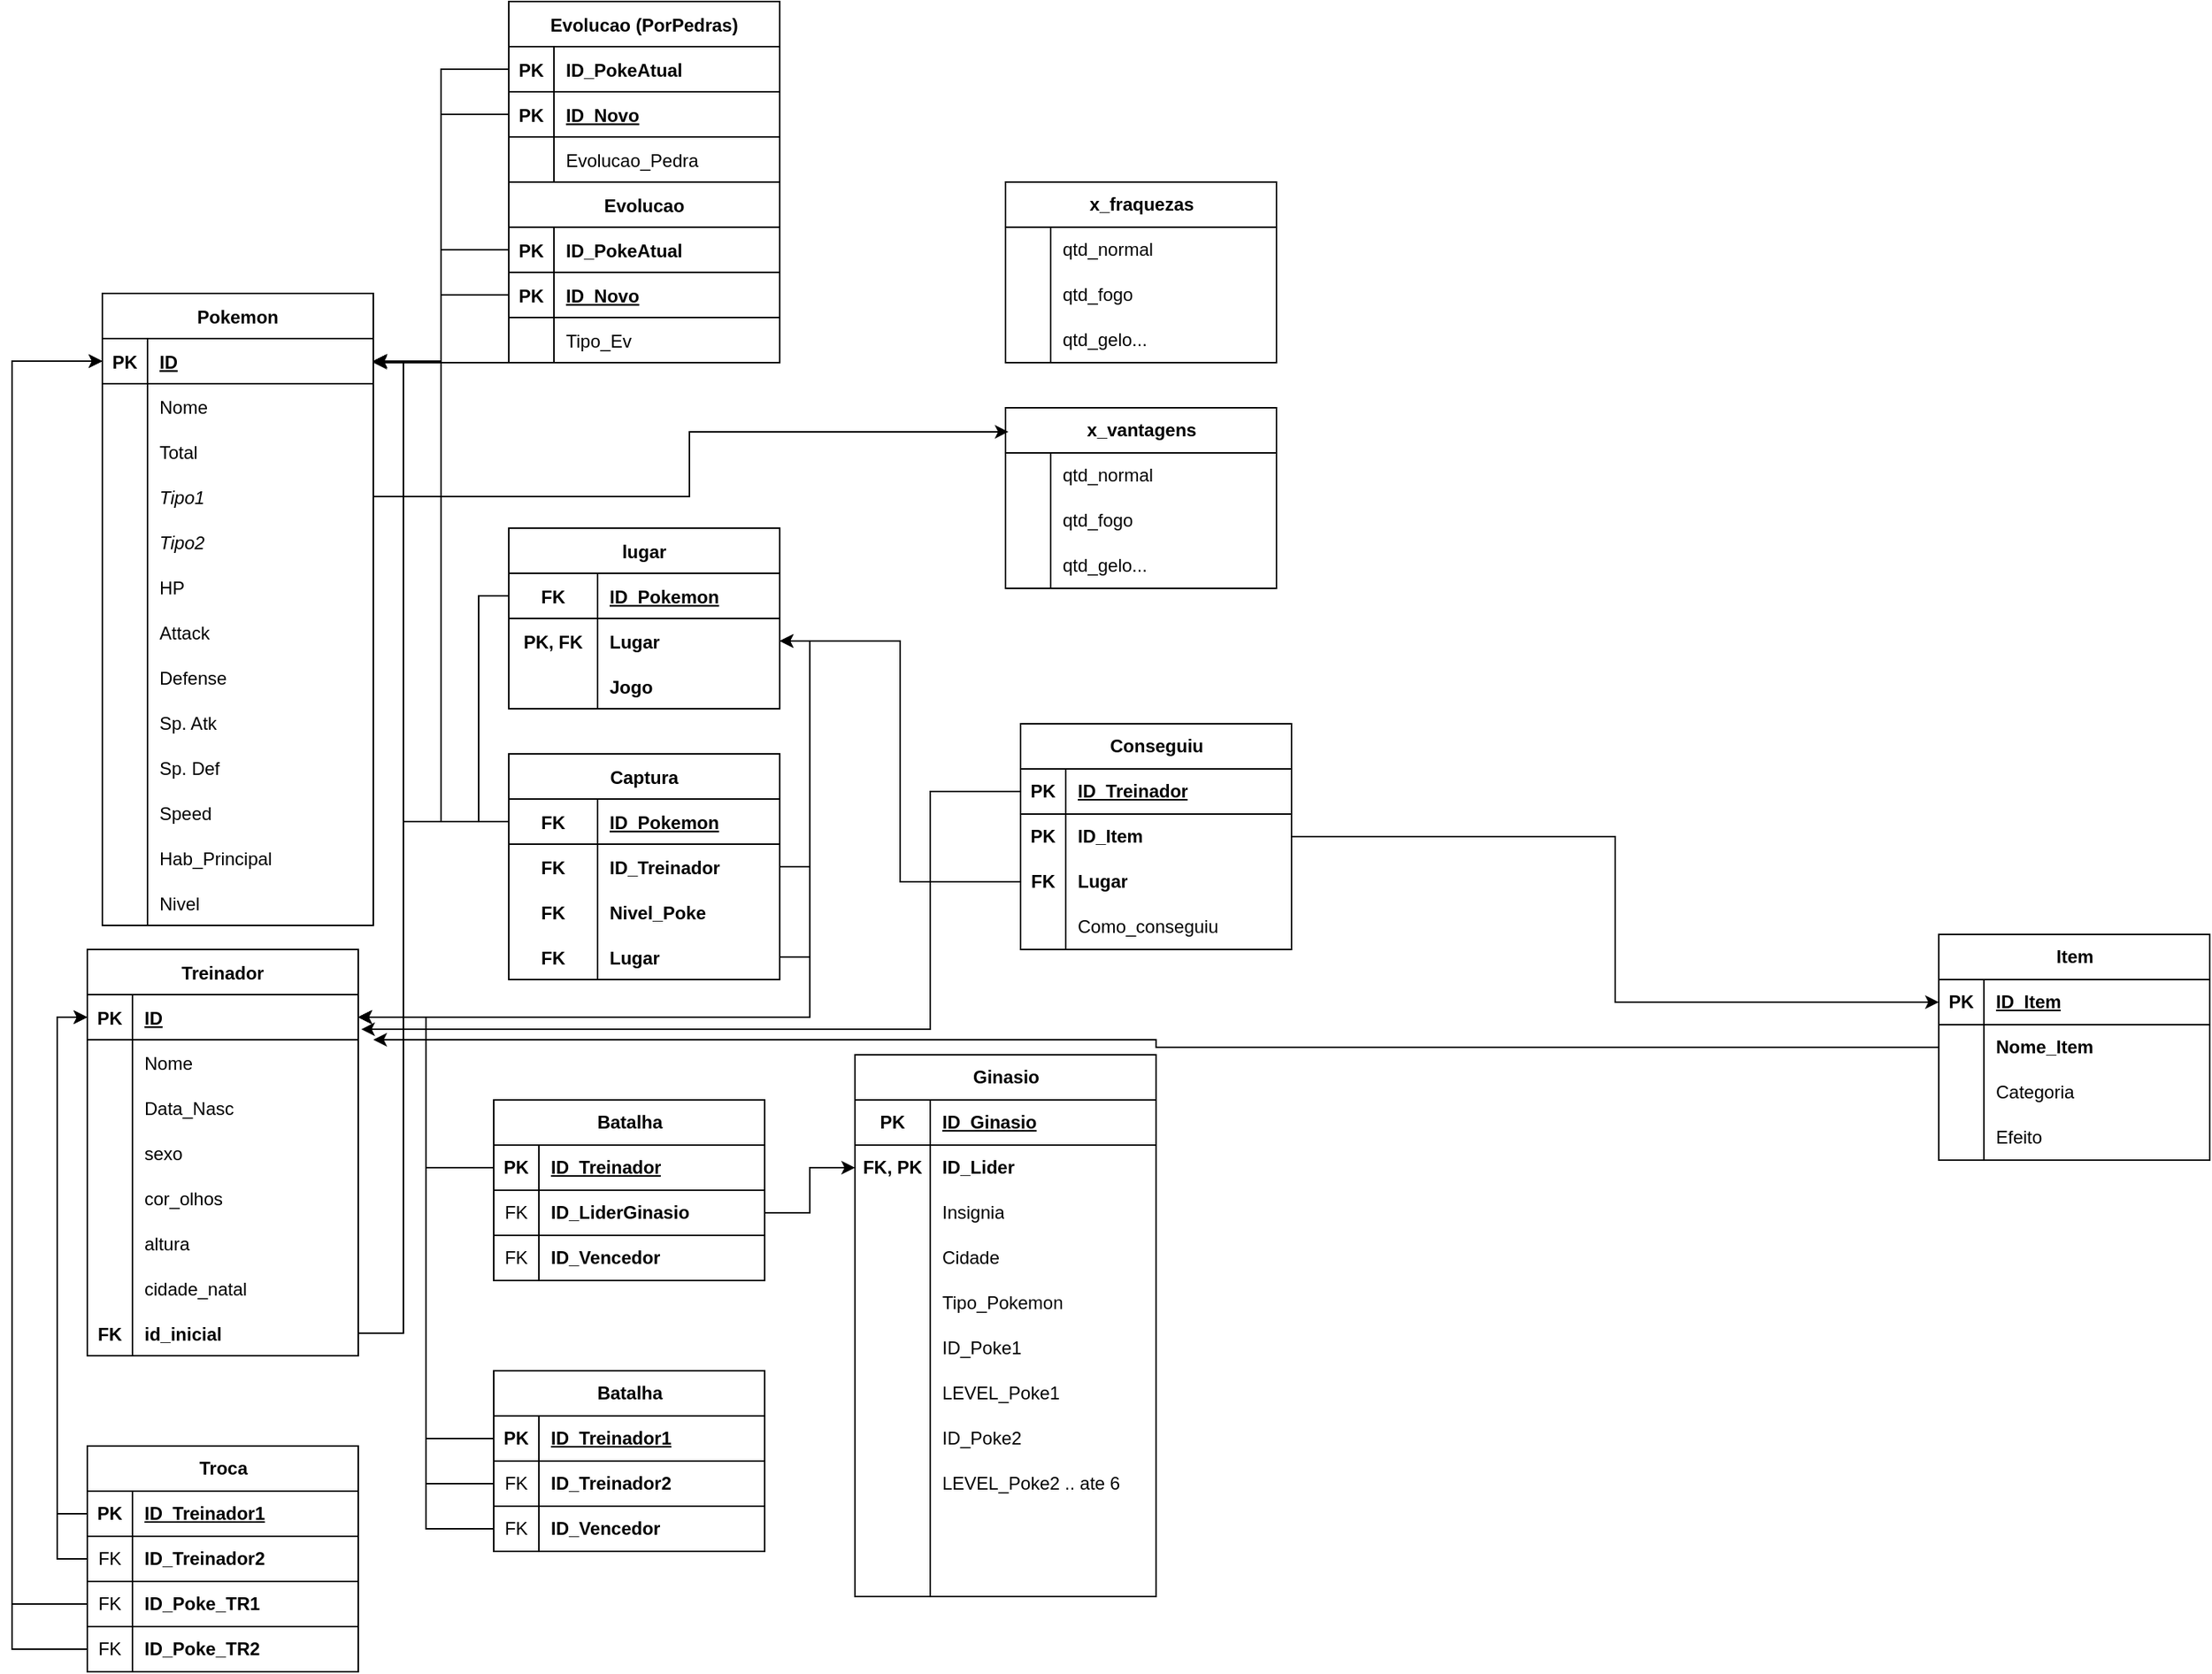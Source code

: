<mxfile version="20.8.16" type="device"><diagram id="R2lEEEUBdFMjLlhIrx00" name="Page-1"><mxGraphModel dx="1730" dy="1627" grid="1" gridSize="10" guides="1" tooltips="1" connect="1" arrows="1" fold="1" page="1" pageScale="1" pageWidth="850" pageHeight="1100" math="0" shadow="0" extFonts="Permanent Marker^https://fonts.googleapis.com/css?family=Permanent+Marker"><root><mxCell id="0"/><mxCell id="1" parent="0"/><mxCell id="SbrLvg-Fwb9gAA8W0Thx-46" value="Pokemon" style="shape=table;startSize=30;container=1;collapsible=1;childLayout=tableLayout;fixedRows=1;rowLines=0;fontStyle=1;align=center;resizeLast=1;" parent="1" vertex="1"><mxGeometry x="20" y="134" width="180" height="420" as="geometry"/></mxCell><mxCell id="SbrLvg-Fwb9gAA8W0Thx-47" value="" style="shape=tableRow;horizontal=0;startSize=0;swimlaneHead=0;swimlaneBody=0;fillColor=none;collapsible=0;dropTarget=0;points=[[0,0.5],[1,0.5]];portConstraint=eastwest;top=0;left=0;right=0;bottom=1;" parent="SbrLvg-Fwb9gAA8W0Thx-46" vertex="1"><mxGeometry y="30" width="180" height="30" as="geometry"/></mxCell><mxCell id="SbrLvg-Fwb9gAA8W0Thx-48" value="PK" style="shape=partialRectangle;connectable=0;fillColor=none;top=0;left=0;bottom=0;right=0;fontStyle=1;overflow=hidden;" parent="SbrLvg-Fwb9gAA8W0Thx-47" vertex="1"><mxGeometry width="30" height="30" as="geometry"><mxRectangle width="30" height="30" as="alternateBounds"/></mxGeometry></mxCell><mxCell id="SbrLvg-Fwb9gAA8W0Thx-49" value="ID" style="shape=partialRectangle;connectable=0;fillColor=none;top=0;left=0;bottom=0;right=0;align=left;spacingLeft=6;fontStyle=5;overflow=hidden;" parent="SbrLvg-Fwb9gAA8W0Thx-47" vertex="1"><mxGeometry x="30" width="150" height="30" as="geometry"><mxRectangle width="150" height="30" as="alternateBounds"/></mxGeometry></mxCell><mxCell id="SbrLvg-Fwb9gAA8W0Thx-50" value="" style="shape=tableRow;horizontal=0;startSize=0;swimlaneHead=0;swimlaneBody=0;fillColor=none;collapsible=0;dropTarget=0;points=[[0,0.5],[1,0.5]];portConstraint=eastwest;top=0;left=0;right=0;bottom=0;" parent="SbrLvg-Fwb9gAA8W0Thx-46" vertex="1"><mxGeometry y="60" width="180" height="30" as="geometry"/></mxCell><mxCell id="SbrLvg-Fwb9gAA8W0Thx-51" value="" style="shape=partialRectangle;connectable=0;fillColor=none;top=0;left=0;bottom=0;right=0;editable=1;overflow=hidden;" parent="SbrLvg-Fwb9gAA8W0Thx-50" vertex="1"><mxGeometry width="30" height="30" as="geometry"><mxRectangle width="30" height="30" as="alternateBounds"/></mxGeometry></mxCell><mxCell id="SbrLvg-Fwb9gAA8W0Thx-52" value="Nome" style="shape=partialRectangle;connectable=0;fillColor=none;top=0;left=0;bottom=0;right=0;align=left;spacingLeft=6;overflow=hidden;" parent="SbrLvg-Fwb9gAA8W0Thx-50" vertex="1"><mxGeometry x="30" width="150" height="30" as="geometry"><mxRectangle width="150" height="30" as="alternateBounds"/></mxGeometry></mxCell><mxCell id="SbrLvg-Fwb9gAA8W0Thx-53" value="" style="shape=tableRow;horizontal=0;startSize=0;swimlaneHead=0;swimlaneBody=0;fillColor=none;collapsible=0;dropTarget=0;points=[[0,0.5],[1,0.5]];portConstraint=eastwest;top=0;left=0;right=0;bottom=0;" parent="SbrLvg-Fwb9gAA8W0Thx-46" vertex="1"><mxGeometry y="90" width="180" height="30" as="geometry"/></mxCell><mxCell id="SbrLvg-Fwb9gAA8W0Thx-54" value="" style="shape=partialRectangle;connectable=0;fillColor=none;top=0;left=0;bottom=0;right=0;editable=1;overflow=hidden;" parent="SbrLvg-Fwb9gAA8W0Thx-53" vertex="1"><mxGeometry width="30" height="30" as="geometry"><mxRectangle width="30" height="30" as="alternateBounds"/></mxGeometry></mxCell><mxCell id="SbrLvg-Fwb9gAA8W0Thx-55" value="Total" style="shape=partialRectangle;connectable=0;fillColor=none;top=0;left=0;bottom=0;right=0;align=left;spacingLeft=6;overflow=hidden;" parent="SbrLvg-Fwb9gAA8W0Thx-53" vertex="1"><mxGeometry x="30" width="150" height="30" as="geometry"><mxRectangle width="150" height="30" as="alternateBounds"/></mxGeometry></mxCell><mxCell id="xHFQsn24-K83TyJCo-J5-1" style="shape=tableRow;horizontal=0;startSize=0;swimlaneHead=0;swimlaneBody=0;fillColor=none;collapsible=0;dropTarget=0;points=[[0,0.5],[1,0.5]];portConstraint=eastwest;top=0;left=0;right=0;bottom=0;" vertex="1" parent="SbrLvg-Fwb9gAA8W0Thx-46"><mxGeometry y="120" width="180" height="30" as="geometry"/></mxCell><mxCell id="xHFQsn24-K83TyJCo-J5-2" style="shape=partialRectangle;connectable=0;fillColor=none;top=0;left=0;bottom=0;right=0;editable=1;overflow=hidden;" vertex="1" parent="xHFQsn24-K83TyJCo-J5-1"><mxGeometry width="30" height="30" as="geometry"><mxRectangle width="30" height="30" as="alternateBounds"/></mxGeometry></mxCell><mxCell id="xHFQsn24-K83TyJCo-J5-3" value="Tipo1" style="shape=partialRectangle;connectable=0;fillColor=none;top=0;left=0;bottom=0;right=0;align=left;spacingLeft=6;overflow=hidden;fontStyle=2" vertex="1" parent="xHFQsn24-K83TyJCo-J5-1"><mxGeometry x="30" width="150" height="30" as="geometry"><mxRectangle width="150" height="30" as="alternateBounds"/></mxGeometry></mxCell><mxCell id="xHFQsn24-K83TyJCo-J5-4" style="shape=tableRow;horizontal=0;startSize=0;swimlaneHead=0;swimlaneBody=0;fillColor=none;collapsible=0;dropTarget=0;points=[[0,0.5],[1,0.5]];portConstraint=eastwest;top=0;left=0;right=0;bottom=0;" vertex="1" parent="SbrLvg-Fwb9gAA8W0Thx-46"><mxGeometry y="150" width="180" height="30" as="geometry"/></mxCell><mxCell id="xHFQsn24-K83TyJCo-J5-5" style="shape=partialRectangle;connectable=0;fillColor=none;top=0;left=0;bottom=0;right=0;editable=1;overflow=hidden;" vertex="1" parent="xHFQsn24-K83TyJCo-J5-4"><mxGeometry width="30" height="30" as="geometry"><mxRectangle width="30" height="30" as="alternateBounds"/></mxGeometry></mxCell><mxCell id="xHFQsn24-K83TyJCo-J5-6" value="Tipo2" style="shape=partialRectangle;connectable=0;fillColor=none;top=0;left=0;bottom=0;right=0;align=left;spacingLeft=6;overflow=hidden;fontStyle=2" vertex="1" parent="xHFQsn24-K83TyJCo-J5-4"><mxGeometry x="30" width="150" height="30" as="geometry"><mxRectangle width="150" height="30" as="alternateBounds"/></mxGeometry></mxCell><mxCell id="SbrLvg-Fwb9gAA8W0Thx-56" value="" style="shape=tableRow;horizontal=0;startSize=0;swimlaneHead=0;swimlaneBody=0;fillColor=none;collapsible=0;dropTarget=0;points=[[0,0.5],[1,0.5]];portConstraint=eastwest;top=0;left=0;right=0;bottom=0;" parent="SbrLvg-Fwb9gAA8W0Thx-46" vertex="1"><mxGeometry y="180" width="180" height="30" as="geometry"/></mxCell><mxCell id="SbrLvg-Fwb9gAA8W0Thx-57" value="" style="shape=partialRectangle;connectable=0;fillColor=none;top=0;left=0;bottom=0;right=0;editable=1;overflow=hidden;" parent="SbrLvg-Fwb9gAA8W0Thx-56" vertex="1"><mxGeometry width="30" height="30" as="geometry"><mxRectangle width="30" height="30" as="alternateBounds"/></mxGeometry></mxCell><mxCell id="SbrLvg-Fwb9gAA8W0Thx-58" value="HP" style="shape=partialRectangle;connectable=0;fillColor=none;top=0;left=0;bottom=0;right=0;align=left;spacingLeft=6;overflow=hidden;" parent="SbrLvg-Fwb9gAA8W0Thx-56" vertex="1"><mxGeometry x="30" width="150" height="30" as="geometry"><mxRectangle width="150" height="30" as="alternateBounds"/></mxGeometry></mxCell><mxCell id="SbrLvg-Fwb9gAA8W0Thx-81" style="shape=tableRow;horizontal=0;startSize=0;swimlaneHead=0;swimlaneBody=0;fillColor=none;collapsible=0;dropTarget=0;points=[[0,0.5],[1,0.5]];portConstraint=eastwest;top=0;left=0;right=0;bottom=0;" parent="SbrLvg-Fwb9gAA8W0Thx-46" vertex="1"><mxGeometry y="210" width="180" height="30" as="geometry"/></mxCell><mxCell id="SbrLvg-Fwb9gAA8W0Thx-82" style="shape=partialRectangle;connectable=0;fillColor=none;top=0;left=0;bottom=0;right=0;editable=1;overflow=hidden;" parent="SbrLvg-Fwb9gAA8W0Thx-81" vertex="1"><mxGeometry width="30" height="30" as="geometry"><mxRectangle width="30" height="30" as="alternateBounds"/></mxGeometry></mxCell><mxCell id="SbrLvg-Fwb9gAA8W0Thx-83" value="Attack" style="shape=partialRectangle;connectable=0;fillColor=none;top=0;left=0;bottom=0;right=0;align=left;spacingLeft=6;overflow=hidden;" parent="SbrLvg-Fwb9gAA8W0Thx-81" vertex="1"><mxGeometry x="30" width="150" height="30" as="geometry"><mxRectangle width="150" height="30" as="alternateBounds"/></mxGeometry></mxCell><mxCell id="SbrLvg-Fwb9gAA8W0Thx-84" style="shape=tableRow;horizontal=0;startSize=0;swimlaneHead=0;swimlaneBody=0;fillColor=none;collapsible=0;dropTarget=0;points=[[0,0.5],[1,0.5]];portConstraint=eastwest;top=0;left=0;right=0;bottom=0;" parent="SbrLvg-Fwb9gAA8W0Thx-46" vertex="1"><mxGeometry y="240" width="180" height="30" as="geometry"/></mxCell><mxCell id="SbrLvg-Fwb9gAA8W0Thx-85" style="shape=partialRectangle;connectable=0;fillColor=none;top=0;left=0;bottom=0;right=0;editable=1;overflow=hidden;" parent="SbrLvg-Fwb9gAA8W0Thx-84" vertex="1"><mxGeometry width="30" height="30" as="geometry"><mxRectangle width="30" height="30" as="alternateBounds"/></mxGeometry></mxCell><mxCell id="SbrLvg-Fwb9gAA8W0Thx-86" value="Defense" style="shape=partialRectangle;connectable=0;fillColor=none;top=0;left=0;bottom=0;right=0;align=left;spacingLeft=6;overflow=hidden;" parent="SbrLvg-Fwb9gAA8W0Thx-84" vertex="1"><mxGeometry x="30" width="150" height="30" as="geometry"><mxRectangle width="150" height="30" as="alternateBounds"/></mxGeometry></mxCell><mxCell id="SbrLvg-Fwb9gAA8W0Thx-87" style="shape=tableRow;horizontal=0;startSize=0;swimlaneHead=0;swimlaneBody=0;fillColor=none;collapsible=0;dropTarget=0;points=[[0,0.5],[1,0.5]];portConstraint=eastwest;top=0;left=0;right=0;bottom=0;" parent="SbrLvg-Fwb9gAA8W0Thx-46" vertex="1"><mxGeometry y="270" width="180" height="30" as="geometry"/></mxCell><mxCell id="SbrLvg-Fwb9gAA8W0Thx-88" style="shape=partialRectangle;connectable=0;fillColor=none;top=0;left=0;bottom=0;right=0;editable=1;overflow=hidden;" parent="SbrLvg-Fwb9gAA8W0Thx-87" vertex="1"><mxGeometry width="30" height="30" as="geometry"><mxRectangle width="30" height="30" as="alternateBounds"/></mxGeometry></mxCell><mxCell id="SbrLvg-Fwb9gAA8W0Thx-89" value="Sp. Atk" style="shape=partialRectangle;connectable=0;fillColor=none;top=0;left=0;bottom=0;right=0;align=left;spacingLeft=6;overflow=hidden;" parent="SbrLvg-Fwb9gAA8W0Thx-87" vertex="1"><mxGeometry x="30" width="150" height="30" as="geometry"><mxRectangle width="150" height="30" as="alternateBounds"/></mxGeometry></mxCell><mxCell id="SbrLvg-Fwb9gAA8W0Thx-90" style="shape=tableRow;horizontal=0;startSize=0;swimlaneHead=0;swimlaneBody=0;fillColor=none;collapsible=0;dropTarget=0;points=[[0,0.5],[1,0.5]];portConstraint=eastwest;top=0;left=0;right=0;bottom=0;" parent="SbrLvg-Fwb9gAA8W0Thx-46" vertex="1"><mxGeometry y="300" width="180" height="30" as="geometry"/></mxCell><mxCell id="SbrLvg-Fwb9gAA8W0Thx-91" style="shape=partialRectangle;connectable=0;fillColor=none;top=0;left=0;bottom=0;right=0;editable=1;overflow=hidden;" parent="SbrLvg-Fwb9gAA8W0Thx-90" vertex="1"><mxGeometry width="30" height="30" as="geometry"><mxRectangle width="30" height="30" as="alternateBounds"/></mxGeometry></mxCell><mxCell id="SbrLvg-Fwb9gAA8W0Thx-92" value="Sp. Def " style="shape=partialRectangle;connectable=0;fillColor=none;top=0;left=0;bottom=0;right=0;align=left;spacingLeft=6;overflow=hidden;" parent="SbrLvg-Fwb9gAA8W0Thx-90" vertex="1"><mxGeometry x="30" width="150" height="30" as="geometry"><mxRectangle width="150" height="30" as="alternateBounds"/></mxGeometry></mxCell><mxCell id="SbrLvg-Fwb9gAA8W0Thx-93" style="shape=tableRow;horizontal=0;startSize=0;swimlaneHead=0;swimlaneBody=0;fillColor=none;collapsible=0;dropTarget=0;points=[[0,0.5],[1,0.5]];portConstraint=eastwest;top=0;left=0;right=0;bottom=0;" parent="SbrLvg-Fwb9gAA8W0Thx-46" vertex="1"><mxGeometry y="330" width="180" height="30" as="geometry"/></mxCell><mxCell id="SbrLvg-Fwb9gAA8W0Thx-94" style="shape=partialRectangle;connectable=0;fillColor=none;top=0;left=0;bottom=0;right=0;editable=1;overflow=hidden;" parent="SbrLvg-Fwb9gAA8W0Thx-93" vertex="1"><mxGeometry width="30" height="30" as="geometry"><mxRectangle width="30" height="30" as="alternateBounds"/></mxGeometry></mxCell><mxCell id="SbrLvg-Fwb9gAA8W0Thx-95" value="Speed" style="shape=partialRectangle;connectable=0;fillColor=none;top=0;left=0;bottom=0;right=0;align=left;spacingLeft=6;overflow=hidden;" parent="SbrLvg-Fwb9gAA8W0Thx-93" vertex="1"><mxGeometry x="30" width="150" height="30" as="geometry"><mxRectangle width="150" height="30" as="alternateBounds"/></mxGeometry></mxCell><mxCell id="SbrLvg-Fwb9gAA8W0Thx-105" style="shape=tableRow;horizontal=0;startSize=0;swimlaneHead=0;swimlaneBody=0;fillColor=none;collapsible=0;dropTarget=0;points=[[0,0.5],[1,0.5]];portConstraint=eastwest;top=0;left=0;right=0;bottom=0;" parent="SbrLvg-Fwb9gAA8W0Thx-46" vertex="1"><mxGeometry y="360" width="180" height="30" as="geometry"/></mxCell><mxCell id="SbrLvg-Fwb9gAA8W0Thx-106" style="shape=partialRectangle;connectable=0;fillColor=none;top=0;left=0;bottom=0;right=0;editable=1;overflow=hidden;" parent="SbrLvg-Fwb9gAA8W0Thx-105" vertex="1"><mxGeometry width="30" height="30" as="geometry"><mxRectangle width="30" height="30" as="alternateBounds"/></mxGeometry></mxCell><mxCell id="SbrLvg-Fwb9gAA8W0Thx-107" value="Hab_Principal" style="shape=partialRectangle;connectable=0;fillColor=none;top=0;left=0;bottom=0;right=0;align=left;spacingLeft=6;overflow=hidden;" parent="SbrLvg-Fwb9gAA8W0Thx-105" vertex="1"><mxGeometry x="30" width="150" height="30" as="geometry"><mxRectangle width="150" height="30" as="alternateBounds"/></mxGeometry></mxCell><mxCell id="l3QybSHHZk00-ekW4BTh-98" style="shape=tableRow;horizontal=0;startSize=0;swimlaneHead=0;swimlaneBody=0;fillColor=none;collapsible=0;dropTarget=0;points=[[0,0.5],[1,0.5]];portConstraint=eastwest;top=0;left=0;right=0;bottom=0;" parent="SbrLvg-Fwb9gAA8W0Thx-46" vertex="1"><mxGeometry y="390" width="180" height="30" as="geometry"/></mxCell><mxCell id="l3QybSHHZk00-ekW4BTh-99" style="shape=partialRectangle;connectable=0;fillColor=none;top=0;left=0;bottom=0;right=0;editable=1;overflow=hidden;" parent="l3QybSHHZk00-ekW4BTh-98" vertex="1"><mxGeometry width="30" height="30" as="geometry"><mxRectangle width="30" height="30" as="alternateBounds"/></mxGeometry></mxCell><mxCell id="l3QybSHHZk00-ekW4BTh-100" value="Nivel" style="shape=partialRectangle;connectable=0;fillColor=none;top=0;left=0;bottom=0;right=0;align=left;spacingLeft=6;overflow=hidden;" parent="l3QybSHHZk00-ekW4BTh-98" vertex="1"><mxGeometry x="30" width="150" height="30" as="geometry"><mxRectangle width="150" height="30" as="alternateBounds"/></mxGeometry></mxCell><mxCell id="k7RpDbFwsWAt9WCly8_b-53" value="Evolucao" style="shape=table;startSize=30;container=1;collapsible=1;childLayout=tableLayout;fixedRows=1;rowLines=0;fontStyle=1;align=center;resizeLast=1;" parent="1" vertex="1"><mxGeometry x="290" y="60" width="180" height="120" as="geometry"/></mxCell><mxCell id="l3QybSHHZk00-ekW4BTh-4" style="shape=tableRow;horizontal=0;startSize=0;swimlaneHead=0;swimlaneBody=0;fillColor=none;collapsible=0;dropTarget=0;points=[[0,0.5],[1,0.5]];portConstraint=eastwest;top=1;left=0;right=0;bottom=1;" parent="k7RpDbFwsWAt9WCly8_b-53" vertex="1"><mxGeometry y="30" width="180" height="30" as="geometry"/></mxCell><mxCell id="l3QybSHHZk00-ekW4BTh-5" value="PK" style="shape=partialRectangle;connectable=0;fillColor=none;top=0;left=0;bottom=0;right=0;editable=1;overflow=hidden;fontStyle=1" parent="l3QybSHHZk00-ekW4BTh-4" vertex="1"><mxGeometry width="30" height="30" as="geometry"><mxRectangle width="30" height="30" as="alternateBounds"/></mxGeometry></mxCell><mxCell id="l3QybSHHZk00-ekW4BTh-6" value="ID_PokeAtual" style="shape=partialRectangle;connectable=0;fillColor=none;top=0;left=0;bottom=0;right=0;align=left;spacingLeft=6;overflow=hidden;fontStyle=1" parent="l3QybSHHZk00-ekW4BTh-4" vertex="1"><mxGeometry x="30" width="150" height="30" as="geometry"><mxRectangle width="150" height="30" as="alternateBounds"/></mxGeometry></mxCell><mxCell id="k7RpDbFwsWAt9WCly8_b-57" value="" style="shape=tableRow;horizontal=0;startSize=0;swimlaneHead=0;swimlaneBody=0;fillColor=none;collapsible=0;dropTarget=0;points=[[0,0.5],[1,0.5]];portConstraint=eastwest;top=0;left=0;right=0;bottom=0;" parent="k7RpDbFwsWAt9WCly8_b-53" vertex="1"><mxGeometry y="60" width="180" height="30" as="geometry"/></mxCell><mxCell id="k7RpDbFwsWAt9WCly8_b-58" value="PK" style="shape=partialRectangle;connectable=0;fillColor=none;top=1;left=0;bottom=1;right=0;editable=1;overflow=hidden;fontStyle=1" parent="k7RpDbFwsWAt9WCly8_b-57" vertex="1"><mxGeometry width="30" height="30" as="geometry"><mxRectangle width="30" height="30" as="alternateBounds"/></mxGeometry></mxCell><mxCell id="k7RpDbFwsWAt9WCly8_b-59" value="ID_Novo" style="shape=partialRectangle;connectable=0;fillColor=none;top=1;left=0;bottom=1;right=0;align=left;spacingLeft=6;overflow=hidden;fontStyle=5" parent="k7RpDbFwsWAt9WCly8_b-57" vertex="1"><mxGeometry x="30" width="150" height="30" as="geometry"><mxRectangle width="150" height="30" as="alternateBounds"/></mxGeometry></mxCell><mxCell id="k7RpDbFwsWAt9WCly8_b-60" value="" style="shape=tableRow;horizontal=0;startSize=0;swimlaneHead=0;swimlaneBody=0;fillColor=none;collapsible=0;dropTarget=0;points=[[0,0.5],[1,0.5]];portConstraint=eastwest;top=0;left=0;right=0;bottom=0;" parent="k7RpDbFwsWAt9WCly8_b-53" vertex="1"><mxGeometry y="90" width="180" height="30" as="geometry"/></mxCell><mxCell id="k7RpDbFwsWAt9WCly8_b-61" value="" style="shape=partialRectangle;connectable=0;fillColor=none;top=0;left=0;bottom=0;right=0;editable=1;overflow=hidden;" parent="k7RpDbFwsWAt9WCly8_b-60" vertex="1"><mxGeometry width="30" height="30" as="geometry"><mxRectangle width="30" height="30" as="alternateBounds"/></mxGeometry></mxCell><mxCell id="k7RpDbFwsWAt9WCly8_b-62" value="Tipo_Ev" style="shape=partialRectangle;connectable=0;fillColor=none;top=0;left=0;bottom=0;right=0;align=left;spacingLeft=6;overflow=hidden;" parent="k7RpDbFwsWAt9WCly8_b-60" vertex="1"><mxGeometry x="30" width="150" height="30" as="geometry"><mxRectangle width="150" height="30" as="alternateBounds"/></mxGeometry></mxCell><mxCell id="k7RpDbFwsWAt9WCly8_b-66" style="edgeStyle=orthogonalEdgeStyle;rounded=0;orthogonalLoop=1;jettySize=auto;html=1;exitX=0;exitY=0.5;exitDx=0;exitDy=0;entryX=1;entryY=0.5;entryDx=0;entryDy=0;" parent="1" source="k7RpDbFwsWAt9WCly8_b-57" target="SbrLvg-Fwb9gAA8W0Thx-47" edge="1"><mxGeometry relative="1" as="geometry"/></mxCell><mxCell id="l3QybSHHZk00-ekW4BTh-38" value="lugar" style="shape=table;startSize=30;container=1;collapsible=1;childLayout=tableLayout;fixedRows=1;rowLines=0;fontStyle=1;align=center;resizeLast=1;" parent="1" vertex="1"><mxGeometry x="290" y="290" width="180" height="120" as="geometry"/></mxCell><mxCell id="l3QybSHHZk00-ekW4BTh-39" value="" style="shape=tableRow;horizontal=0;startSize=0;swimlaneHead=0;swimlaneBody=0;fillColor=none;collapsible=0;dropTarget=0;points=[[0,0.5],[1,0.5]];portConstraint=eastwest;top=0;left=0;right=0;bottom=1;" parent="l3QybSHHZk00-ekW4BTh-38" vertex="1"><mxGeometry y="30" width="180" height="30" as="geometry"/></mxCell><mxCell id="l3QybSHHZk00-ekW4BTh-40" value="FK" style="shape=partialRectangle;connectable=0;fillColor=none;top=0;left=0;bottom=0;right=0;fontStyle=1;overflow=hidden;" parent="l3QybSHHZk00-ekW4BTh-39" vertex="1"><mxGeometry width="59" height="30" as="geometry"><mxRectangle width="59" height="30" as="alternateBounds"/></mxGeometry></mxCell><mxCell id="l3QybSHHZk00-ekW4BTh-41" value="ID_Pokemon" style="shape=partialRectangle;connectable=0;fillColor=none;top=0;left=0;bottom=0;right=0;align=left;spacingLeft=6;fontStyle=5;overflow=hidden;" parent="l3QybSHHZk00-ekW4BTh-39" vertex="1"><mxGeometry x="59" width="121" height="30" as="geometry"><mxRectangle width="121" height="30" as="alternateBounds"/></mxGeometry></mxCell><mxCell id="l3QybSHHZk00-ekW4BTh-42" value="" style="shape=tableRow;horizontal=0;startSize=0;swimlaneHead=0;swimlaneBody=0;fillColor=none;collapsible=0;dropTarget=0;points=[[0,0.5],[1,0.5]];portConstraint=eastwest;top=0;left=0;right=0;bottom=0;" parent="l3QybSHHZk00-ekW4BTh-38" vertex="1"><mxGeometry y="60" width="180" height="30" as="geometry"/></mxCell><mxCell id="l3QybSHHZk00-ekW4BTh-43" value="PK, FK" style="shape=partialRectangle;connectable=0;fillColor=none;top=0;left=0;bottom=0;right=0;editable=1;overflow=hidden;fontStyle=1" parent="l3QybSHHZk00-ekW4BTh-42" vertex="1"><mxGeometry width="59" height="30" as="geometry"><mxRectangle width="59" height="30" as="alternateBounds"/></mxGeometry></mxCell><mxCell id="l3QybSHHZk00-ekW4BTh-44" value="Lugar" style="shape=partialRectangle;connectable=0;fillColor=none;top=0;left=0;bottom=0;right=0;align=left;spacingLeft=6;overflow=hidden;fontStyle=1" parent="l3QybSHHZk00-ekW4BTh-42" vertex="1"><mxGeometry x="59" width="121" height="30" as="geometry"><mxRectangle width="121" height="30" as="alternateBounds"/></mxGeometry></mxCell><mxCell id="xHFQsn24-K83TyJCo-J5-15" style="shape=tableRow;horizontal=0;startSize=0;swimlaneHead=0;swimlaneBody=0;fillColor=none;collapsible=0;dropTarget=0;points=[[0,0.5],[1,0.5]];portConstraint=eastwest;top=0;left=0;right=0;bottom=0;" vertex="1" parent="l3QybSHHZk00-ekW4BTh-38"><mxGeometry y="90" width="180" height="30" as="geometry"/></mxCell><mxCell id="xHFQsn24-K83TyJCo-J5-16" style="shape=partialRectangle;connectable=0;fillColor=none;top=0;left=0;bottom=0;right=0;editable=1;overflow=hidden;fontStyle=1" vertex="1" parent="xHFQsn24-K83TyJCo-J5-15"><mxGeometry width="59" height="30" as="geometry"><mxRectangle width="59" height="30" as="alternateBounds"/></mxGeometry></mxCell><mxCell id="xHFQsn24-K83TyJCo-J5-17" value="Jogo" style="shape=partialRectangle;connectable=0;fillColor=none;top=0;left=0;bottom=0;right=0;align=left;spacingLeft=6;overflow=hidden;fontStyle=1" vertex="1" parent="xHFQsn24-K83TyJCo-J5-15"><mxGeometry x="59" width="121" height="30" as="geometry"><mxRectangle width="121" height="30" as="alternateBounds"/></mxGeometry></mxCell><mxCell id="l3QybSHHZk00-ekW4BTh-51" style="edgeStyle=orthogonalEdgeStyle;rounded=0;orthogonalLoop=1;jettySize=auto;html=1;exitX=0;exitY=0.5;exitDx=0;exitDy=0;entryX=1;entryY=0.5;entryDx=0;entryDy=0;" parent="1" source="l3QybSHHZk00-ekW4BTh-39" target="SbrLvg-Fwb9gAA8W0Thx-47" edge="1"><mxGeometry relative="1" as="geometry"><Array as="points"><mxPoint x="270" y="335"/><mxPoint x="270" y="485"/><mxPoint x="220" y="485"/><mxPoint x="220" y="179"/></Array></mxGeometry></mxCell><mxCell id="l3QybSHHZk00-ekW4BTh-55" value="Captura" style="shape=table;startSize=30;container=1;collapsible=1;childLayout=tableLayout;fixedRows=1;rowLines=0;fontStyle=1;align=center;resizeLast=1;" parent="1" vertex="1"><mxGeometry x="290" y="440" width="180" height="150" as="geometry"/></mxCell><mxCell id="l3QybSHHZk00-ekW4BTh-56" value="" style="shape=tableRow;horizontal=0;startSize=0;swimlaneHead=0;swimlaneBody=0;fillColor=none;collapsible=0;dropTarget=0;points=[[0,0.5],[1,0.5]];portConstraint=eastwest;top=0;left=0;right=0;bottom=1;" parent="l3QybSHHZk00-ekW4BTh-55" vertex="1"><mxGeometry y="30" width="180" height="30" as="geometry"/></mxCell><mxCell id="l3QybSHHZk00-ekW4BTh-57" value="FK" style="shape=partialRectangle;connectable=0;fillColor=none;top=0;left=0;bottom=0;right=0;fontStyle=1;overflow=hidden;" parent="l3QybSHHZk00-ekW4BTh-56" vertex="1"><mxGeometry width="59" height="30" as="geometry"><mxRectangle width="59" height="30" as="alternateBounds"/></mxGeometry></mxCell><mxCell id="l3QybSHHZk00-ekW4BTh-58" value="ID_Pokemon" style="shape=partialRectangle;connectable=0;fillColor=none;top=0;left=0;bottom=0;right=0;align=left;spacingLeft=6;fontStyle=5;overflow=hidden;" parent="l3QybSHHZk00-ekW4BTh-56" vertex="1"><mxGeometry x="59" width="121" height="30" as="geometry"><mxRectangle width="121" height="30" as="alternateBounds"/></mxGeometry></mxCell><mxCell id="l3QybSHHZk00-ekW4BTh-95" style="shape=tableRow;horizontal=0;startSize=0;swimlaneHead=0;swimlaneBody=0;fillColor=none;collapsible=0;dropTarget=0;points=[[0,0.5],[1,0.5]];portConstraint=eastwest;top=0;left=0;right=0;bottom=0;" parent="l3QybSHHZk00-ekW4BTh-55" vertex="1"><mxGeometry y="60" width="180" height="30" as="geometry"/></mxCell><mxCell id="l3QybSHHZk00-ekW4BTh-96" value="FK" style="shape=partialRectangle;connectable=0;fillColor=none;top=0;left=0;bottom=0;right=0;editable=1;overflow=hidden;fontStyle=1" parent="l3QybSHHZk00-ekW4BTh-95" vertex="1"><mxGeometry width="59" height="30" as="geometry"><mxRectangle width="59" height="30" as="alternateBounds"/></mxGeometry></mxCell><mxCell id="l3QybSHHZk00-ekW4BTh-97" value="ID_Treinador" style="shape=partialRectangle;connectable=0;fillColor=none;top=0;left=0;bottom=0;right=0;align=left;spacingLeft=6;overflow=hidden;fontStyle=1" parent="l3QybSHHZk00-ekW4BTh-95" vertex="1"><mxGeometry x="59" width="121" height="30" as="geometry"><mxRectangle width="121" height="30" as="alternateBounds"/></mxGeometry></mxCell><mxCell id="l3QybSHHZk00-ekW4BTh-59" value="" style="shape=tableRow;horizontal=0;startSize=0;swimlaneHead=0;swimlaneBody=0;fillColor=none;collapsible=0;dropTarget=0;points=[[0,0.5],[1,0.5]];portConstraint=eastwest;top=0;left=0;right=0;bottom=0;" parent="l3QybSHHZk00-ekW4BTh-55" vertex="1"><mxGeometry y="90" width="180" height="30" as="geometry"/></mxCell><mxCell id="l3QybSHHZk00-ekW4BTh-60" value="FK" style="shape=partialRectangle;connectable=0;fillColor=none;top=0;left=0;bottom=0;right=0;editable=1;overflow=hidden;fontStyle=1" parent="l3QybSHHZk00-ekW4BTh-59" vertex="1"><mxGeometry width="59" height="30" as="geometry"><mxRectangle width="59" height="30" as="alternateBounds"/></mxGeometry></mxCell><mxCell id="l3QybSHHZk00-ekW4BTh-61" value="Nivel_Poke" style="shape=partialRectangle;connectable=0;fillColor=none;top=0;left=0;bottom=0;right=0;align=left;spacingLeft=6;overflow=hidden;fontStyle=1" parent="l3QybSHHZk00-ekW4BTh-59" vertex="1"><mxGeometry x="59" width="121" height="30" as="geometry"><mxRectangle width="121" height="30" as="alternateBounds"/></mxGeometry></mxCell><mxCell id="l3QybSHHZk00-ekW4BTh-62" style="shape=tableRow;horizontal=0;startSize=0;swimlaneHead=0;swimlaneBody=0;fillColor=none;collapsible=0;dropTarget=0;points=[[0,0.5],[1,0.5]];portConstraint=eastwest;top=0;left=0;right=0;bottom=0;" parent="l3QybSHHZk00-ekW4BTh-55" vertex="1"><mxGeometry y="120" width="180" height="30" as="geometry"/></mxCell><mxCell id="l3QybSHHZk00-ekW4BTh-63" value="FK" style="shape=partialRectangle;connectable=0;fillColor=none;top=0;left=0;bottom=0;right=0;editable=1;overflow=hidden;fontStyle=1" parent="l3QybSHHZk00-ekW4BTh-62" vertex="1"><mxGeometry width="59" height="30" as="geometry"><mxRectangle width="59" height="30" as="alternateBounds"/></mxGeometry></mxCell><mxCell id="l3QybSHHZk00-ekW4BTh-64" value="Lugar" style="shape=partialRectangle;connectable=0;fillColor=none;top=0;left=0;bottom=0;right=0;align=left;spacingLeft=6;overflow=hidden;fontStyle=1" parent="l3QybSHHZk00-ekW4BTh-62" vertex="1"><mxGeometry x="59" width="121" height="30" as="geometry"><mxRectangle width="121" height="30" as="alternateBounds"/></mxGeometry></mxCell><mxCell id="l3QybSHHZk00-ekW4BTh-65" value="Treinador" style="shape=table;startSize=30;container=1;collapsible=1;childLayout=tableLayout;fixedRows=1;rowLines=0;fontStyle=1;align=center;resizeLast=1;" parent="1" vertex="1"><mxGeometry x="10" y="570" width="180" height="270" as="geometry"/></mxCell><mxCell id="l3QybSHHZk00-ekW4BTh-66" value="" style="shape=tableRow;horizontal=0;startSize=0;swimlaneHead=0;swimlaneBody=0;fillColor=none;collapsible=0;dropTarget=0;points=[[0,0.5],[1,0.5]];portConstraint=eastwest;top=0;left=0;right=0;bottom=1;" parent="l3QybSHHZk00-ekW4BTh-65" vertex="1"><mxGeometry y="30" width="180" height="30" as="geometry"/></mxCell><mxCell id="l3QybSHHZk00-ekW4BTh-67" value="PK" style="shape=partialRectangle;connectable=0;fillColor=none;top=0;left=0;bottom=0;right=0;fontStyle=1;overflow=hidden;" parent="l3QybSHHZk00-ekW4BTh-66" vertex="1"><mxGeometry width="30" height="30" as="geometry"><mxRectangle width="30" height="30" as="alternateBounds"/></mxGeometry></mxCell><mxCell id="l3QybSHHZk00-ekW4BTh-68" value="ID" style="shape=partialRectangle;connectable=0;fillColor=none;top=0;left=0;bottom=0;right=0;align=left;spacingLeft=6;fontStyle=5;overflow=hidden;" parent="l3QybSHHZk00-ekW4BTh-66" vertex="1"><mxGeometry x="30" width="150" height="30" as="geometry"><mxRectangle width="150" height="30" as="alternateBounds"/></mxGeometry></mxCell><mxCell id="l3QybSHHZk00-ekW4BTh-69" value="" style="shape=tableRow;horizontal=0;startSize=0;swimlaneHead=0;swimlaneBody=0;fillColor=none;collapsible=0;dropTarget=0;points=[[0,0.5],[1,0.5]];portConstraint=eastwest;top=0;left=0;right=0;bottom=0;" parent="l3QybSHHZk00-ekW4BTh-65" vertex="1"><mxGeometry y="60" width="180" height="30" as="geometry"/></mxCell><mxCell id="l3QybSHHZk00-ekW4BTh-70" value="" style="shape=partialRectangle;connectable=0;fillColor=none;top=0;left=0;bottom=0;right=0;editable=1;overflow=hidden;" parent="l3QybSHHZk00-ekW4BTh-69" vertex="1"><mxGeometry width="30" height="30" as="geometry"><mxRectangle width="30" height="30" as="alternateBounds"/></mxGeometry></mxCell><mxCell id="l3QybSHHZk00-ekW4BTh-71" value="Nome    " style="shape=partialRectangle;connectable=0;fillColor=none;top=0;left=0;bottom=0;right=0;align=left;spacingLeft=6;overflow=hidden;" parent="l3QybSHHZk00-ekW4BTh-69" vertex="1"><mxGeometry x="30" width="150" height="30" as="geometry"><mxRectangle width="150" height="30" as="alternateBounds"/></mxGeometry></mxCell><mxCell id="l3QybSHHZk00-ekW4BTh-72" value="" style="shape=tableRow;horizontal=0;startSize=0;swimlaneHead=0;swimlaneBody=0;fillColor=none;collapsible=0;dropTarget=0;points=[[0,0.5],[1,0.5]];portConstraint=eastwest;top=0;left=0;right=0;bottom=0;" parent="l3QybSHHZk00-ekW4BTh-65" vertex="1"><mxGeometry y="90" width="180" height="30" as="geometry"/></mxCell><mxCell id="l3QybSHHZk00-ekW4BTh-73" value="" style="shape=partialRectangle;connectable=0;fillColor=none;top=0;left=0;bottom=0;right=0;editable=1;overflow=hidden;" parent="l3QybSHHZk00-ekW4BTh-72" vertex="1"><mxGeometry width="30" height="30" as="geometry"><mxRectangle width="30" height="30" as="alternateBounds"/></mxGeometry></mxCell><mxCell id="l3QybSHHZk00-ekW4BTh-74" value="Data_Nasc" style="shape=partialRectangle;connectable=0;fillColor=none;top=0;left=0;bottom=0;right=0;align=left;spacingLeft=6;overflow=hidden;" parent="l3QybSHHZk00-ekW4BTh-72" vertex="1"><mxGeometry x="30" width="150" height="30" as="geometry"><mxRectangle width="150" height="30" as="alternateBounds"/></mxGeometry></mxCell><mxCell id="l3QybSHHZk00-ekW4BTh-75" value="" style="shape=tableRow;horizontal=0;startSize=0;swimlaneHead=0;swimlaneBody=0;fillColor=none;collapsible=0;dropTarget=0;points=[[0,0.5],[1,0.5]];portConstraint=eastwest;top=0;left=0;right=0;bottom=0;" parent="l3QybSHHZk00-ekW4BTh-65" vertex="1"><mxGeometry y="120" width="180" height="30" as="geometry"/></mxCell><mxCell id="l3QybSHHZk00-ekW4BTh-76" value="" style="shape=partialRectangle;connectable=0;fillColor=none;top=0;left=0;bottom=0;right=0;editable=1;overflow=hidden;" parent="l3QybSHHZk00-ekW4BTh-75" vertex="1"><mxGeometry width="30" height="30" as="geometry"><mxRectangle width="30" height="30" as="alternateBounds"/></mxGeometry></mxCell><mxCell id="l3QybSHHZk00-ekW4BTh-77" value="sexo" style="shape=partialRectangle;connectable=0;fillColor=none;top=0;left=0;bottom=0;right=0;align=left;spacingLeft=6;overflow=hidden;" parent="l3QybSHHZk00-ekW4BTh-75" vertex="1"><mxGeometry x="30" width="150" height="30" as="geometry"><mxRectangle width="150" height="30" as="alternateBounds"/></mxGeometry></mxCell><mxCell id="l3QybSHHZk00-ekW4BTh-78" style="shape=tableRow;horizontal=0;startSize=0;swimlaneHead=0;swimlaneBody=0;fillColor=none;collapsible=0;dropTarget=0;points=[[0,0.5],[1,0.5]];portConstraint=eastwest;top=0;left=0;right=0;bottom=0;" parent="l3QybSHHZk00-ekW4BTh-65" vertex="1"><mxGeometry y="150" width="180" height="30" as="geometry"/></mxCell><mxCell id="l3QybSHHZk00-ekW4BTh-79" style="shape=partialRectangle;connectable=0;fillColor=none;top=0;left=0;bottom=0;right=0;editable=1;overflow=hidden;" parent="l3QybSHHZk00-ekW4BTh-78" vertex="1"><mxGeometry width="30" height="30" as="geometry"><mxRectangle width="30" height="30" as="alternateBounds"/></mxGeometry></mxCell><mxCell id="l3QybSHHZk00-ekW4BTh-80" value="cor_olhos" style="shape=partialRectangle;connectable=0;fillColor=none;top=0;left=0;bottom=0;right=0;align=left;spacingLeft=6;overflow=hidden;" parent="l3QybSHHZk00-ekW4BTh-78" vertex="1"><mxGeometry x="30" width="150" height="30" as="geometry"><mxRectangle width="150" height="30" as="alternateBounds"/></mxGeometry></mxCell><mxCell id="l3QybSHHZk00-ekW4BTh-81" style="shape=tableRow;horizontal=0;startSize=0;swimlaneHead=0;swimlaneBody=0;fillColor=none;collapsible=0;dropTarget=0;points=[[0,0.5],[1,0.5]];portConstraint=eastwest;top=0;left=0;right=0;bottom=0;" parent="l3QybSHHZk00-ekW4BTh-65" vertex="1"><mxGeometry y="180" width="180" height="30" as="geometry"/></mxCell><mxCell id="l3QybSHHZk00-ekW4BTh-82" style="shape=partialRectangle;connectable=0;fillColor=none;top=0;left=0;bottom=0;right=0;editable=1;overflow=hidden;" parent="l3QybSHHZk00-ekW4BTh-81" vertex="1"><mxGeometry width="30" height="30" as="geometry"><mxRectangle width="30" height="30" as="alternateBounds"/></mxGeometry></mxCell><mxCell id="l3QybSHHZk00-ekW4BTh-83" value="altura" style="shape=partialRectangle;connectable=0;fillColor=none;top=0;left=0;bottom=0;right=0;align=left;spacingLeft=6;overflow=hidden;" parent="l3QybSHHZk00-ekW4BTh-81" vertex="1"><mxGeometry x="30" width="150" height="30" as="geometry"><mxRectangle width="150" height="30" as="alternateBounds"/></mxGeometry></mxCell><mxCell id="l3QybSHHZk00-ekW4BTh-84" style="shape=tableRow;horizontal=0;startSize=0;swimlaneHead=0;swimlaneBody=0;fillColor=none;collapsible=0;dropTarget=0;points=[[0,0.5],[1,0.5]];portConstraint=eastwest;top=0;left=0;right=0;bottom=0;" parent="l3QybSHHZk00-ekW4BTh-65" vertex="1"><mxGeometry y="210" width="180" height="30" as="geometry"/></mxCell><mxCell id="l3QybSHHZk00-ekW4BTh-85" style="shape=partialRectangle;connectable=0;fillColor=none;top=0;left=0;bottom=0;right=0;editable=1;overflow=hidden;" parent="l3QybSHHZk00-ekW4BTh-84" vertex="1"><mxGeometry width="30" height="30" as="geometry"><mxRectangle width="30" height="30" as="alternateBounds"/></mxGeometry></mxCell><mxCell id="l3QybSHHZk00-ekW4BTh-86" value="cidade_natal" style="shape=partialRectangle;connectable=0;fillColor=none;top=0;left=0;bottom=0;right=0;align=left;spacingLeft=6;overflow=hidden;" parent="l3QybSHHZk00-ekW4BTh-84" vertex="1"><mxGeometry x="30" width="150" height="30" as="geometry"><mxRectangle width="150" height="30" as="alternateBounds"/></mxGeometry></mxCell><mxCell id="l3QybSHHZk00-ekW4BTh-87" style="shape=tableRow;horizontal=0;startSize=0;swimlaneHead=0;swimlaneBody=0;fillColor=none;collapsible=0;dropTarget=0;points=[[0,0.5],[1,0.5]];portConstraint=eastwest;top=0;left=0;right=0;bottom=0;fontStyle=1" parent="l3QybSHHZk00-ekW4BTh-65" vertex="1"><mxGeometry y="240" width="180" height="30" as="geometry"/></mxCell><mxCell id="l3QybSHHZk00-ekW4BTh-88" value="FK" style="shape=partialRectangle;connectable=0;fillColor=none;top=0;left=0;bottom=0;right=0;editable=1;overflow=hidden;fontStyle=1" parent="l3QybSHHZk00-ekW4BTh-87" vertex="1"><mxGeometry width="30" height="30" as="geometry"><mxRectangle width="30" height="30" as="alternateBounds"/></mxGeometry></mxCell><mxCell id="l3QybSHHZk00-ekW4BTh-89" value="id_inicial" style="shape=partialRectangle;connectable=0;fillColor=none;top=0;left=0;bottom=0;right=0;align=left;spacingLeft=6;overflow=hidden;fontStyle=1" parent="l3QybSHHZk00-ekW4BTh-87" vertex="1"><mxGeometry x="30" width="150" height="30" as="geometry"><mxRectangle width="150" height="30" as="alternateBounds"/></mxGeometry></mxCell><mxCell id="l3QybSHHZk00-ekW4BTh-94" style="edgeStyle=orthogonalEdgeStyle;rounded=0;orthogonalLoop=1;jettySize=auto;html=1;exitX=1;exitY=0.5;exitDx=0;exitDy=0;entryX=1;entryY=0.5;entryDx=0;entryDy=0;" parent="1" source="l3QybSHHZk00-ekW4BTh-87" target="SbrLvg-Fwb9gAA8W0Thx-47" edge="1"><mxGeometry relative="1" as="geometry"/></mxCell><mxCell id="l3QybSHHZk00-ekW4BTh-101" style="edgeStyle=orthogonalEdgeStyle;rounded=0;orthogonalLoop=1;jettySize=auto;html=1;exitX=1;exitY=0.5;exitDx=0;exitDy=0;entryX=1;entryY=0.5;entryDx=0;entryDy=0;" parent="1" source="l3QybSHHZk00-ekW4BTh-62" target="l3QybSHHZk00-ekW4BTh-42" edge="1"><mxGeometry relative="1" as="geometry"/></mxCell><mxCell id="yqD2BhYkVKDlgoCzX5Tr-22" value="x_fraquezas" style="shape=table;startSize=30;container=1;collapsible=1;childLayout=tableLayout;fixedRows=1;rowLines=0;fontStyle=1;align=center;resizeLast=1;html=1;" parent="1" vertex="1"><mxGeometry x="620" y="60" width="180" height="120" as="geometry"/></mxCell><mxCell id="yqD2BhYkVKDlgoCzX5Tr-26" value="" style="shape=tableRow;horizontal=0;startSize=0;swimlaneHead=0;swimlaneBody=0;fillColor=none;collapsible=0;dropTarget=0;points=[[0,0.5],[1,0.5]];portConstraint=eastwest;top=0;left=0;right=0;bottom=0;" parent="yqD2BhYkVKDlgoCzX5Tr-22" vertex="1"><mxGeometry y="30" width="180" height="30" as="geometry"/></mxCell><mxCell id="yqD2BhYkVKDlgoCzX5Tr-27" value="" style="shape=partialRectangle;connectable=0;fillColor=none;top=0;left=0;bottom=0;right=0;editable=1;overflow=hidden;whiteSpace=wrap;html=1;" parent="yqD2BhYkVKDlgoCzX5Tr-26" vertex="1"><mxGeometry width="30" height="30" as="geometry"><mxRectangle width="30" height="30" as="alternateBounds"/></mxGeometry></mxCell><mxCell id="yqD2BhYkVKDlgoCzX5Tr-28" value="qtd_normal" style="shape=partialRectangle;connectable=0;fillColor=none;top=0;left=0;bottom=0;right=0;align=left;spacingLeft=6;overflow=hidden;whiteSpace=wrap;html=1;" parent="yqD2BhYkVKDlgoCzX5Tr-26" vertex="1"><mxGeometry x="30" width="150" height="30" as="geometry"><mxRectangle width="150" height="30" as="alternateBounds"/></mxGeometry></mxCell><mxCell id="yqD2BhYkVKDlgoCzX5Tr-29" value="" style="shape=tableRow;horizontal=0;startSize=0;swimlaneHead=0;swimlaneBody=0;fillColor=none;collapsible=0;dropTarget=0;points=[[0,0.5],[1,0.5]];portConstraint=eastwest;top=0;left=0;right=0;bottom=0;" parent="yqD2BhYkVKDlgoCzX5Tr-22" vertex="1"><mxGeometry y="60" width="180" height="30" as="geometry"/></mxCell><mxCell id="yqD2BhYkVKDlgoCzX5Tr-30" value="" style="shape=partialRectangle;connectable=0;fillColor=none;top=0;left=0;bottom=0;right=0;editable=1;overflow=hidden;whiteSpace=wrap;html=1;" parent="yqD2BhYkVKDlgoCzX5Tr-29" vertex="1"><mxGeometry width="30" height="30" as="geometry"><mxRectangle width="30" height="30" as="alternateBounds"/></mxGeometry></mxCell><mxCell id="yqD2BhYkVKDlgoCzX5Tr-31" value="qtd_fogo" style="shape=partialRectangle;connectable=0;fillColor=none;top=0;left=0;bottom=0;right=0;align=left;spacingLeft=6;overflow=hidden;whiteSpace=wrap;html=1;" parent="yqD2BhYkVKDlgoCzX5Tr-29" vertex="1"><mxGeometry x="30" width="150" height="30" as="geometry"><mxRectangle width="150" height="30" as="alternateBounds"/></mxGeometry></mxCell><mxCell id="yqD2BhYkVKDlgoCzX5Tr-32" value="" style="shape=tableRow;horizontal=0;startSize=0;swimlaneHead=0;swimlaneBody=0;fillColor=none;collapsible=0;dropTarget=0;points=[[0,0.5],[1,0.5]];portConstraint=eastwest;top=0;left=0;right=0;bottom=0;" parent="yqD2BhYkVKDlgoCzX5Tr-22" vertex="1"><mxGeometry y="90" width="180" height="30" as="geometry"/></mxCell><mxCell id="yqD2BhYkVKDlgoCzX5Tr-33" value="" style="shape=partialRectangle;connectable=0;fillColor=none;top=0;left=0;bottom=0;right=0;editable=1;overflow=hidden;whiteSpace=wrap;html=1;" parent="yqD2BhYkVKDlgoCzX5Tr-32" vertex="1"><mxGeometry width="30" height="30" as="geometry"><mxRectangle width="30" height="30" as="alternateBounds"/></mxGeometry></mxCell><mxCell id="yqD2BhYkVKDlgoCzX5Tr-34" value="qtd_gelo..." style="shape=partialRectangle;connectable=0;fillColor=none;top=0;left=0;bottom=0;right=0;align=left;spacingLeft=6;overflow=hidden;whiteSpace=wrap;html=1;" parent="yqD2BhYkVKDlgoCzX5Tr-32" vertex="1"><mxGeometry x="30" width="150" height="30" as="geometry"><mxRectangle width="150" height="30" as="alternateBounds"/></mxGeometry></mxCell><mxCell id="yqD2BhYkVKDlgoCzX5Tr-35" value="x_vantagens" style="shape=table;startSize=30;container=1;collapsible=1;childLayout=tableLayout;fixedRows=1;rowLines=0;fontStyle=1;align=center;resizeLast=1;html=1;" parent="1" vertex="1"><mxGeometry x="620" y="210" width="180" height="120" as="geometry"/></mxCell><mxCell id="yqD2BhYkVKDlgoCzX5Tr-36" value="" style="shape=tableRow;horizontal=0;startSize=0;swimlaneHead=0;swimlaneBody=0;fillColor=none;collapsible=0;dropTarget=0;points=[[0,0.5],[1,0.5]];portConstraint=eastwest;top=0;left=0;right=0;bottom=0;" parent="yqD2BhYkVKDlgoCzX5Tr-35" vertex="1"><mxGeometry y="30" width="180" height="30" as="geometry"/></mxCell><mxCell id="yqD2BhYkVKDlgoCzX5Tr-37" value="" style="shape=partialRectangle;connectable=0;fillColor=none;top=0;left=0;bottom=0;right=0;editable=1;overflow=hidden;whiteSpace=wrap;html=1;" parent="yqD2BhYkVKDlgoCzX5Tr-36" vertex="1"><mxGeometry width="30" height="30" as="geometry"><mxRectangle width="30" height="30" as="alternateBounds"/></mxGeometry></mxCell><mxCell id="yqD2BhYkVKDlgoCzX5Tr-38" value="qtd_normal" style="shape=partialRectangle;connectable=0;fillColor=none;top=0;left=0;bottom=0;right=0;align=left;spacingLeft=6;overflow=hidden;whiteSpace=wrap;html=1;" parent="yqD2BhYkVKDlgoCzX5Tr-36" vertex="1"><mxGeometry x="30" width="150" height="30" as="geometry"><mxRectangle width="150" height="30" as="alternateBounds"/></mxGeometry></mxCell><mxCell id="yqD2BhYkVKDlgoCzX5Tr-39" value="" style="shape=tableRow;horizontal=0;startSize=0;swimlaneHead=0;swimlaneBody=0;fillColor=none;collapsible=0;dropTarget=0;points=[[0,0.5],[1,0.5]];portConstraint=eastwest;top=0;left=0;right=0;bottom=0;" parent="yqD2BhYkVKDlgoCzX5Tr-35" vertex="1"><mxGeometry y="60" width="180" height="30" as="geometry"/></mxCell><mxCell id="yqD2BhYkVKDlgoCzX5Tr-40" value="" style="shape=partialRectangle;connectable=0;fillColor=none;top=0;left=0;bottom=0;right=0;editable=1;overflow=hidden;whiteSpace=wrap;html=1;" parent="yqD2BhYkVKDlgoCzX5Tr-39" vertex="1"><mxGeometry width="30" height="30" as="geometry"><mxRectangle width="30" height="30" as="alternateBounds"/></mxGeometry></mxCell><mxCell id="yqD2BhYkVKDlgoCzX5Tr-41" value="qtd_fogo" style="shape=partialRectangle;connectable=0;fillColor=none;top=0;left=0;bottom=0;right=0;align=left;spacingLeft=6;overflow=hidden;whiteSpace=wrap;html=1;" parent="yqD2BhYkVKDlgoCzX5Tr-39" vertex="1"><mxGeometry x="30" width="150" height="30" as="geometry"><mxRectangle width="150" height="30" as="alternateBounds"/></mxGeometry></mxCell><mxCell id="yqD2BhYkVKDlgoCzX5Tr-42" value="" style="shape=tableRow;horizontal=0;startSize=0;swimlaneHead=0;swimlaneBody=0;fillColor=none;collapsible=0;dropTarget=0;points=[[0,0.5],[1,0.5]];portConstraint=eastwest;top=0;left=0;right=0;bottom=0;" parent="yqD2BhYkVKDlgoCzX5Tr-35" vertex="1"><mxGeometry y="90" width="180" height="30" as="geometry"/></mxCell><mxCell id="yqD2BhYkVKDlgoCzX5Tr-43" value="" style="shape=partialRectangle;connectable=0;fillColor=none;top=0;left=0;bottom=0;right=0;editable=1;overflow=hidden;whiteSpace=wrap;html=1;" parent="yqD2BhYkVKDlgoCzX5Tr-42" vertex="1"><mxGeometry width="30" height="30" as="geometry"><mxRectangle width="30" height="30" as="alternateBounds"/></mxGeometry></mxCell><mxCell id="yqD2BhYkVKDlgoCzX5Tr-44" value="qtd_gelo..." style="shape=partialRectangle;connectable=0;fillColor=none;top=0;left=0;bottom=0;right=0;align=left;spacingLeft=6;overflow=hidden;whiteSpace=wrap;html=1;" parent="yqD2BhYkVKDlgoCzX5Tr-42" vertex="1"><mxGeometry x="30" width="150" height="30" as="geometry"><mxRectangle width="150" height="30" as="alternateBounds"/></mxGeometry></mxCell><mxCell id="yqD2BhYkVKDlgoCzX5Tr-46" value="Ginasio" style="shape=table;startSize=30;container=1;collapsible=1;childLayout=tableLayout;fixedRows=1;rowLines=0;fontStyle=1;align=center;resizeLast=1;html=1;" parent="1" vertex="1"><mxGeometry x="520" y="640" width="200" height="360" as="geometry"/></mxCell><mxCell id="yqD2BhYkVKDlgoCzX5Tr-47" value="" style="shape=tableRow;horizontal=0;startSize=0;swimlaneHead=0;swimlaneBody=0;fillColor=none;collapsible=0;dropTarget=0;points=[[0,0.5],[1,0.5]];portConstraint=eastwest;top=0;left=0;right=0;bottom=1;" parent="yqD2BhYkVKDlgoCzX5Tr-46" vertex="1"><mxGeometry y="30" width="200" height="30" as="geometry"/></mxCell><mxCell id="yqD2BhYkVKDlgoCzX5Tr-48" value="PK" style="shape=partialRectangle;connectable=0;fillColor=none;top=0;left=0;bottom=0;right=0;fontStyle=1;overflow=hidden;whiteSpace=wrap;html=1;" parent="yqD2BhYkVKDlgoCzX5Tr-47" vertex="1"><mxGeometry width="50" height="30" as="geometry"><mxRectangle width="50" height="30" as="alternateBounds"/></mxGeometry></mxCell><mxCell id="yqD2BhYkVKDlgoCzX5Tr-49" value="ID_Ginasio" style="shape=partialRectangle;connectable=0;fillColor=none;top=0;left=0;bottom=0;right=0;align=left;spacingLeft=6;fontStyle=5;overflow=hidden;whiteSpace=wrap;html=1;" parent="yqD2BhYkVKDlgoCzX5Tr-47" vertex="1"><mxGeometry x="50" width="150" height="30" as="geometry"><mxRectangle width="150" height="30" as="alternateBounds"/></mxGeometry></mxCell><mxCell id="yqD2BhYkVKDlgoCzX5Tr-50" value="" style="shape=tableRow;horizontal=0;startSize=0;swimlaneHead=0;swimlaneBody=0;fillColor=none;collapsible=0;dropTarget=0;points=[[0,0.5],[1,0.5]];portConstraint=eastwest;top=0;left=0;right=0;bottom=0;" parent="yqD2BhYkVKDlgoCzX5Tr-46" vertex="1"><mxGeometry y="60" width="200" height="30" as="geometry"/></mxCell><mxCell id="yqD2BhYkVKDlgoCzX5Tr-51" value="&lt;b&gt;FK, PK&lt;/b&gt;" style="shape=partialRectangle;connectable=0;fillColor=none;top=0;left=0;bottom=0;right=0;editable=1;overflow=hidden;whiteSpace=wrap;html=1;" parent="yqD2BhYkVKDlgoCzX5Tr-50" vertex="1"><mxGeometry width="50" height="30" as="geometry"><mxRectangle width="50" height="30" as="alternateBounds"/></mxGeometry></mxCell><mxCell id="yqD2BhYkVKDlgoCzX5Tr-52" value="&lt;b&gt;ID_Lider&lt;/b&gt;" style="shape=partialRectangle;connectable=0;fillColor=none;top=0;left=0;bottom=0;right=0;align=left;spacingLeft=6;overflow=hidden;whiteSpace=wrap;html=1;" parent="yqD2BhYkVKDlgoCzX5Tr-50" vertex="1"><mxGeometry x="50" width="150" height="30" as="geometry"><mxRectangle width="150" height="30" as="alternateBounds"/></mxGeometry></mxCell><mxCell id="yqD2BhYkVKDlgoCzX5Tr-53" value="" style="shape=tableRow;horizontal=0;startSize=0;swimlaneHead=0;swimlaneBody=0;fillColor=none;collapsible=0;dropTarget=0;points=[[0,0.5],[1,0.5]];portConstraint=eastwest;top=0;left=0;right=0;bottom=0;" parent="yqD2BhYkVKDlgoCzX5Tr-46" vertex="1"><mxGeometry y="90" width="200" height="30" as="geometry"/></mxCell><mxCell id="yqD2BhYkVKDlgoCzX5Tr-54" value="" style="shape=partialRectangle;connectable=0;fillColor=none;top=0;left=0;bottom=0;right=0;editable=1;overflow=hidden;whiteSpace=wrap;html=1;" parent="yqD2BhYkVKDlgoCzX5Tr-53" vertex="1"><mxGeometry width="50" height="30" as="geometry"><mxRectangle width="50" height="30" as="alternateBounds"/></mxGeometry></mxCell><mxCell id="yqD2BhYkVKDlgoCzX5Tr-55" value="Insignia" style="shape=partialRectangle;connectable=0;fillColor=none;top=0;left=0;bottom=0;right=0;align=left;spacingLeft=6;overflow=hidden;whiteSpace=wrap;html=1;" parent="yqD2BhYkVKDlgoCzX5Tr-53" vertex="1"><mxGeometry x="50" width="150" height="30" as="geometry"><mxRectangle width="150" height="30" as="alternateBounds"/></mxGeometry></mxCell><mxCell id="yqD2BhYkVKDlgoCzX5Tr-56" value="" style="shape=tableRow;horizontal=0;startSize=0;swimlaneHead=0;swimlaneBody=0;fillColor=none;collapsible=0;dropTarget=0;points=[[0,0.5],[1,0.5]];portConstraint=eastwest;top=0;left=0;right=0;bottom=0;" parent="yqD2BhYkVKDlgoCzX5Tr-46" vertex="1"><mxGeometry y="120" width="200" height="30" as="geometry"/></mxCell><mxCell id="yqD2BhYkVKDlgoCzX5Tr-57" value="" style="shape=partialRectangle;connectable=0;fillColor=none;top=0;left=0;bottom=0;right=0;editable=1;overflow=hidden;whiteSpace=wrap;html=1;" parent="yqD2BhYkVKDlgoCzX5Tr-56" vertex="1"><mxGeometry width="50" height="30" as="geometry"><mxRectangle width="50" height="30" as="alternateBounds"/></mxGeometry></mxCell><mxCell id="yqD2BhYkVKDlgoCzX5Tr-58" value="Cidade" style="shape=partialRectangle;connectable=0;fillColor=none;top=0;left=0;bottom=0;right=0;align=left;spacingLeft=6;overflow=hidden;whiteSpace=wrap;html=1;" parent="yqD2BhYkVKDlgoCzX5Tr-56" vertex="1"><mxGeometry x="50" width="150" height="30" as="geometry"><mxRectangle width="150" height="30" as="alternateBounds"/></mxGeometry></mxCell><mxCell id="yqD2BhYkVKDlgoCzX5Tr-65" style="shape=tableRow;horizontal=0;startSize=0;swimlaneHead=0;swimlaneBody=0;fillColor=none;collapsible=0;dropTarget=0;points=[[0,0.5],[1,0.5]];portConstraint=eastwest;top=0;left=0;right=0;bottom=0;" parent="yqD2BhYkVKDlgoCzX5Tr-46" vertex="1"><mxGeometry y="150" width="200" height="30" as="geometry"/></mxCell><mxCell id="yqD2BhYkVKDlgoCzX5Tr-66" style="shape=partialRectangle;connectable=0;fillColor=none;top=0;left=0;bottom=0;right=0;editable=1;overflow=hidden;whiteSpace=wrap;html=1;" parent="yqD2BhYkVKDlgoCzX5Tr-65" vertex="1"><mxGeometry width="50" height="30" as="geometry"><mxRectangle width="50" height="30" as="alternateBounds"/></mxGeometry></mxCell><mxCell id="yqD2BhYkVKDlgoCzX5Tr-67" value="Tipo_Pokemon" style="shape=partialRectangle;connectable=0;fillColor=none;top=0;left=0;bottom=0;right=0;align=left;spacingLeft=6;overflow=hidden;whiteSpace=wrap;html=1;" parent="yqD2BhYkVKDlgoCzX5Tr-65" vertex="1"><mxGeometry x="50" width="150" height="30" as="geometry"><mxRectangle width="150" height="30" as="alternateBounds"/></mxGeometry></mxCell><mxCell id="yqD2BhYkVKDlgoCzX5Tr-87" style="shape=tableRow;horizontal=0;startSize=0;swimlaneHead=0;swimlaneBody=0;fillColor=none;collapsible=0;dropTarget=0;points=[[0,0.5],[1,0.5]];portConstraint=eastwest;top=0;left=0;right=0;bottom=0;" parent="yqD2BhYkVKDlgoCzX5Tr-46" vertex="1"><mxGeometry y="180" width="200" height="30" as="geometry"/></mxCell><mxCell id="yqD2BhYkVKDlgoCzX5Tr-88" style="shape=partialRectangle;connectable=0;fillColor=none;top=0;left=0;bottom=0;right=0;editable=1;overflow=hidden;whiteSpace=wrap;html=1;" parent="yqD2BhYkVKDlgoCzX5Tr-87" vertex="1"><mxGeometry width="50" height="30" as="geometry"><mxRectangle width="50" height="30" as="alternateBounds"/></mxGeometry></mxCell><mxCell id="yqD2BhYkVKDlgoCzX5Tr-89" value="ID_Poke1" style="shape=partialRectangle;connectable=0;fillColor=none;top=0;left=0;bottom=0;right=0;align=left;spacingLeft=6;overflow=hidden;whiteSpace=wrap;html=1;" parent="yqD2BhYkVKDlgoCzX5Tr-87" vertex="1"><mxGeometry x="50" width="150" height="30" as="geometry"><mxRectangle width="150" height="30" as="alternateBounds"/></mxGeometry></mxCell><mxCell id="yqD2BhYkVKDlgoCzX5Tr-90" style="shape=tableRow;horizontal=0;startSize=0;swimlaneHead=0;swimlaneBody=0;fillColor=none;collapsible=0;dropTarget=0;points=[[0,0.5],[1,0.5]];portConstraint=eastwest;top=0;left=0;right=0;bottom=0;" parent="yqD2BhYkVKDlgoCzX5Tr-46" vertex="1"><mxGeometry y="210" width="200" height="30" as="geometry"/></mxCell><mxCell id="yqD2BhYkVKDlgoCzX5Tr-91" style="shape=partialRectangle;connectable=0;fillColor=none;top=0;left=0;bottom=0;right=0;editable=1;overflow=hidden;whiteSpace=wrap;html=1;" parent="yqD2BhYkVKDlgoCzX5Tr-90" vertex="1"><mxGeometry width="50" height="30" as="geometry"><mxRectangle width="50" height="30" as="alternateBounds"/></mxGeometry></mxCell><mxCell id="yqD2BhYkVKDlgoCzX5Tr-92" value="LEVEL_Poke1" style="shape=partialRectangle;connectable=0;fillColor=none;top=0;left=0;bottom=0;right=0;align=left;spacingLeft=6;overflow=hidden;whiteSpace=wrap;html=1;" parent="yqD2BhYkVKDlgoCzX5Tr-90" vertex="1"><mxGeometry x="50" width="150" height="30" as="geometry"><mxRectangle width="150" height="30" as="alternateBounds"/></mxGeometry></mxCell><mxCell id="yqD2BhYkVKDlgoCzX5Tr-93" style="shape=tableRow;horizontal=0;startSize=0;swimlaneHead=0;swimlaneBody=0;fillColor=none;collapsible=0;dropTarget=0;points=[[0,0.5],[1,0.5]];portConstraint=eastwest;top=0;left=0;right=0;bottom=0;" parent="yqD2BhYkVKDlgoCzX5Tr-46" vertex="1"><mxGeometry y="240" width="200" height="30" as="geometry"/></mxCell><mxCell id="yqD2BhYkVKDlgoCzX5Tr-94" style="shape=partialRectangle;connectable=0;fillColor=none;top=0;left=0;bottom=0;right=0;editable=1;overflow=hidden;whiteSpace=wrap;html=1;" parent="yqD2BhYkVKDlgoCzX5Tr-93" vertex="1"><mxGeometry width="50" height="30" as="geometry"><mxRectangle width="50" height="30" as="alternateBounds"/></mxGeometry></mxCell><mxCell id="yqD2BhYkVKDlgoCzX5Tr-95" value="ID_Poke2" style="shape=partialRectangle;connectable=0;fillColor=none;top=0;left=0;bottom=0;right=0;align=left;spacingLeft=6;overflow=hidden;whiteSpace=wrap;html=1;" parent="yqD2BhYkVKDlgoCzX5Tr-93" vertex="1"><mxGeometry x="50" width="150" height="30" as="geometry"><mxRectangle width="150" height="30" as="alternateBounds"/></mxGeometry></mxCell><mxCell id="yqD2BhYkVKDlgoCzX5Tr-96" style="shape=tableRow;horizontal=0;startSize=0;swimlaneHead=0;swimlaneBody=0;fillColor=none;collapsible=0;dropTarget=0;points=[[0,0.5],[1,0.5]];portConstraint=eastwest;top=0;left=0;right=0;bottom=0;" parent="yqD2BhYkVKDlgoCzX5Tr-46" vertex="1"><mxGeometry y="270" width="200" height="30" as="geometry"/></mxCell><mxCell id="yqD2BhYkVKDlgoCzX5Tr-97" style="shape=partialRectangle;connectable=0;fillColor=none;top=0;left=0;bottom=0;right=0;editable=1;overflow=hidden;whiteSpace=wrap;html=1;" parent="yqD2BhYkVKDlgoCzX5Tr-96" vertex="1"><mxGeometry width="50" height="30" as="geometry"><mxRectangle width="50" height="30" as="alternateBounds"/></mxGeometry></mxCell><mxCell id="yqD2BhYkVKDlgoCzX5Tr-98" value="LEVEL_Poke2 .. ate 6" style="shape=partialRectangle;connectable=0;fillColor=none;top=0;left=0;bottom=0;right=0;align=left;spacingLeft=6;overflow=hidden;whiteSpace=wrap;html=1;" parent="yqD2BhYkVKDlgoCzX5Tr-96" vertex="1"><mxGeometry x="50" width="150" height="30" as="geometry"><mxRectangle width="150" height="30" as="alternateBounds"/></mxGeometry></mxCell><mxCell id="yqD2BhYkVKDlgoCzX5Tr-99" style="shape=tableRow;horizontal=0;startSize=0;swimlaneHead=0;swimlaneBody=0;fillColor=none;collapsible=0;dropTarget=0;points=[[0,0.5],[1,0.5]];portConstraint=eastwest;top=0;left=0;right=0;bottom=0;" parent="yqD2BhYkVKDlgoCzX5Tr-46" vertex="1"><mxGeometry y="300" width="200" height="30" as="geometry"/></mxCell><mxCell id="yqD2BhYkVKDlgoCzX5Tr-100" style="shape=partialRectangle;connectable=0;fillColor=none;top=0;left=0;bottom=0;right=0;editable=1;overflow=hidden;whiteSpace=wrap;html=1;" parent="yqD2BhYkVKDlgoCzX5Tr-99" vertex="1"><mxGeometry width="50" height="30" as="geometry"><mxRectangle width="50" height="30" as="alternateBounds"/></mxGeometry></mxCell><mxCell id="yqD2BhYkVKDlgoCzX5Tr-101" style="shape=partialRectangle;connectable=0;fillColor=none;top=0;left=0;bottom=0;right=0;align=left;spacingLeft=6;overflow=hidden;whiteSpace=wrap;html=1;" parent="yqD2BhYkVKDlgoCzX5Tr-99" vertex="1"><mxGeometry x="50" width="150" height="30" as="geometry"><mxRectangle width="150" height="30" as="alternateBounds"/></mxGeometry></mxCell><mxCell id="yqD2BhYkVKDlgoCzX5Tr-105" style="shape=tableRow;horizontal=0;startSize=0;swimlaneHead=0;swimlaneBody=0;fillColor=none;collapsible=0;dropTarget=0;points=[[0,0.5],[1,0.5]];portConstraint=eastwest;top=0;left=0;right=0;bottom=0;" parent="yqD2BhYkVKDlgoCzX5Tr-46" vertex="1"><mxGeometry y="330" width="200" height="30" as="geometry"/></mxCell><mxCell id="yqD2BhYkVKDlgoCzX5Tr-106" style="shape=partialRectangle;connectable=0;fillColor=none;top=0;left=0;bottom=0;right=0;editable=1;overflow=hidden;whiteSpace=wrap;html=1;" parent="yqD2BhYkVKDlgoCzX5Tr-105" vertex="1"><mxGeometry width="50" height="30" as="geometry"><mxRectangle width="50" height="30" as="alternateBounds"/></mxGeometry></mxCell><mxCell id="yqD2BhYkVKDlgoCzX5Tr-107" style="shape=partialRectangle;connectable=0;fillColor=none;top=0;left=0;bottom=0;right=0;align=left;spacingLeft=6;overflow=hidden;whiteSpace=wrap;html=1;" parent="yqD2BhYkVKDlgoCzX5Tr-105" vertex="1"><mxGeometry x="50" width="150" height="30" as="geometry"><mxRectangle width="150" height="30" as="alternateBounds"/></mxGeometry></mxCell><mxCell id="yqD2BhYkVKDlgoCzX5Tr-69" value="Batalha" style="shape=table;startSize=30;container=1;collapsible=1;childLayout=tableLayout;fixedRows=1;rowLines=0;fontStyle=1;align=center;resizeLast=1;html=1;" parent="1" vertex="1"><mxGeometry x="280" y="850" width="180" height="120" as="geometry"/></mxCell><mxCell id="yqD2BhYkVKDlgoCzX5Tr-70" value="" style="shape=tableRow;horizontal=0;startSize=0;swimlaneHead=0;swimlaneBody=0;fillColor=none;collapsible=0;dropTarget=0;points=[[0,0.5],[1,0.5]];portConstraint=eastwest;top=0;left=0;right=0;bottom=1;" parent="yqD2BhYkVKDlgoCzX5Tr-69" vertex="1"><mxGeometry y="30" width="180" height="30" as="geometry"/></mxCell><mxCell id="yqD2BhYkVKDlgoCzX5Tr-71" value="PK" style="shape=partialRectangle;connectable=0;fillColor=none;top=0;left=0;bottom=0;right=0;fontStyle=1;overflow=hidden;whiteSpace=wrap;html=1;" parent="yqD2BhYkVKDlgoCzX5Tr-70" vertex="1"><mxGeometry width="30" height="30" as="geometry"><mxRectangle width="30" height="30" as="alternateBounds"/></mxGeometry></mxCell><mxCell id="yqD2BhYkVKDlgoCzX5Tr-72" value="ID_Treinador1" style="shape=partialRectangle;connectable=0;fillColor=none;top=0;left=0;bottom=0;right=0;align=left;spacingLeft=6;fontStyle=5;overflow=hidden;whiteSpace=wrap;html=1;" parent="yqD2BhYkVKDlgoCzX5Tr-70" vertex="1"><mxGeometry x="30" width="150" height="30" as="geometry"><mxRectangle width="150" height="30" as="alternateBounds"/></mxGeometry></mxCell><mxCell id="yqD2BhYkVKDlgoCzX5Tr-73" value="" style="shape=tableRow;horizontal=0;startSize=0;swimlaneHead=0;swimlaneBody=0;fillColor=none;collapsible=0;dropTarget=0;points=[[0,0.5],[1,0.5]];portConstraint=eastwest;top=1;left=0;right=0;bottom=1;" parent="yqD2BhYkVKDlgoCzX5Tr-69" vertex="1"><mxGeometry y="60" width="180" height="30" as="geometry"/></mxCell><mxCell id="yqD2BhYkVKDlgoCzX5Tr-74" value="FK" style="shape=partialRectangle;connectable=0;fillColor=none;top=0;left=0;bottom=0;right=0;editable=1;overflow=hidden;whiteSpace=wrap;html=1;" parent="yqD2BhYkVKDlgoCzX5Tr-73" vertex="1"><mxGeometry width="30" height="30" as="geometry"><mxRectangle width="30" height="30" as="alternateBounds"/></mxGeometry></mxCell><mxCell id="yqD2BhYkVKDlgoCzX5Tr-75" value="&lt;b&gt;ID_Treinador2&lt;/b&gt;" style="shape=partialRectangle;connectable=0;fillColor=none;top=0;left=0;bottom=0;right=0;align=left;spacingLeft=6;overflow=hidden;whiteSpace=wrap;html=1;" parent="yqD2BhYkVKDlgoCzX5Tr-73" vertex="1"><mxGeometry x="30" width="150" height="30" as="geometry"><mxRectangle width="150" height="30" as="alternateBounds"/></mxGeometry></mxCell><mxCell id="yqD2BhYkVKDlgoCzX5Tr-76" value="" style="shape=tableRow;horizontal=0;startSize=0;swimlaneHead=0;swimlaneBody=0;fillColor=none;collapsible=0;dropTarget=0;points=[[0,0.5],[1,0.5]];portConstraint=eastwest;top=1;left=0;right=0;bottom=1;" parent="yqD2BhYkVKDlgoCzX5Tr-69" vertex="1"><mxGeometry y="90" width="180" height="30" as="geometry"/></mxCell><mxCell id="yqD2BhYkVKDlgoCzX5Tr-77" value="FK" style="shape=partialRectangle;connectable=0;fillColor=none;top=0;left=0;bottom=0;right=0;editable=1;overflow=hidden;whiteSpace=wrap;html=1;" parent="yqD2BhYkVKDlgoCzX5Tr-76" vertex="1"><mxGeometry width="30" height="30" as="geometry"><mxRectangle width="30" height="30" as="alternateBounds"/></mxGeometry></mxCell><mxCell id="yqD2BhYkVKDlgoCzX5Tr-78" value="&lt;b&gt;ID_Vencedor&lt;/b&gt;" style="shape=partialRectangle;connectable=0;fillColor=none;top=0;left=0;bottom=0;right=0;align=left;spacingLeft=6;overflow=hidden;whiteSpace=wrap;html=1;" parent="yqD2BhYkVKDlgoCzX5Tr-76" vertex="1"><mxGeometry x="30" width="150" height="30" as="geometry"><mxRectangle width="150" height="30" as="alternateBounds"/></mxGeometry></mxCell><mxCell id="yqD2BhYkVKDlgoCzX5Tr-82" style="edgeStyle=orthogonalEdgeStyle;rounded=0;orthogonalLoop=1;jettySize=auto;html=1;exitX=0;exitY=0.5;exitDx=0;exitDy=0;entryX=1;entryY=0.5;entryDx=0;entryDy=0;" parent="1" source="yqD2BhYkVKDlgoCzX5Tr-76" target="l3QybSHHZk00-ekW4BTh-66" edge="1"><mxGeometry relative="1" as="geometry"/></mxCell><mxCell id="yqD2BhYkVKDlgoCzX5Tr-83" style="edgeStyle=orthogonalEdgeStyle;rounded=0;orthogonalLoop=1;jettySize=auto;html=1;exitX=0;exitY=0.5;exitDx=0;exitDy=0;entryX=1;entryY=0.5;entryDx=0;entryDy=0;" parent="1" source="yqD2BhYkVKDlgoCzX5Tr-73" target="l3QybSHHZk00-ekW4BTh-66" edge="1"><mxGeometry relative="1" as="geometry"/></mxCell><mxCell id="yqD2BhYkVKDlgoCzX5Tr-84" style="edgeStyle=orthogonalEdgeStyle;rounded=0;orthogonalLoop=1;jettySize=auto;html=1;exitX=0;exitY=0.5;exitDx=0;exitDy=0;entryX=1;entryY=0.5;entryDx=0;entryDy=0;" parent="1" source="yqD2BhYkVKDlgoCzX5Tr-70" target="l3QybSHHZk00-ekW4BTh-66" edge="1"><mxGeometry relative="1" as="geometry"/></mxCell><mxCell id="yqD2BhYkVKDlgoCzX5Tr-86" style="edgeStyle=orthogonalEdgeStyle;rounded=0;orthogonalLoop=1;jettySize=auto;html=1;exitX=0;exitY=0.5;exitDx=0;exitDy=0;entryX=1;entryY=0.5;entryDx=0;entryDy=0;" parent="1" source="l3QybSHHZk00-ekW4BTh-4" target="SbrLvg-Fwb9gAA8W0Thx-47" edge="1"><mxGeometry relative="1" as="geometry"/></mxCell><mxCell id="yqD2BhYkVKDlgoCzX5Tr-109" value="Batalha" style="shape=table;startSize=30;container=1;collapsible=1;childLayout=tableLayout;fixedRows=1;rowLines=0;fontStyle=1;align=center;resizeLast=1;html=1;" parent="1" vertex="1"><mxGeometry x="280" y="670" width="180" height="120" as="geometry"/></mxCell><mxCell id="yqD2BhYkVKDlgoCzX5Tr-110" value="" style="shape=tableRow;horizontal=0;startSize=0;swimlaneHead=0;swimlaneBody=0;fillColor=none;collapsible=0;dropTarget=0;points=[[0,0.5],[1,0.5]];portConstraint=eastwest;top=0;left=0;right=0;bottom=1;" parent="yqD2BhYkVKDlgoCzX5Tr-109" vertex="1"><mxGeometry y="30" width="180" height="30" as="geometry"/></mxCell><mxCell id="yqD2BhYkVKDlgoCzX5Tr-111" value="PK" style="shape=partialRectangle;connectable=0;fillColor=none;top=0;left=0;bottom=0;right=0;fontStyle=1;overflow=hidden;whiteSpace=wrap;html=1;" parent="yqD2BhYkVKDlgoCzX5Tr-110" vertex="1"><mxGeometry width="30" height="30" as="geometry"><mxRectangle width="30" height="30" as="alternateBounds"/></mxGeometry></mxCell><mxCell id="yqD2BhYkVKDlgoCzX5Tr-112" value="ID_Treinador" style="shape=partialRectangle;connectable=0;fillColor=none;top=0;left=0;bottom=0;right=0;align=left;spacingLeft=6;fontStyle=5;overflow=hidden;whiteSpace=wrap;html=1;" parent="yqD2BhYkVKDlgoCzX5Tr-110" vertex="1"><mxGeometry x="30" width="150" height="30" as="geometry"><mxRectangle width="150" height="30" as="alternateBounds"/></mxGeometry></mxCell><mxCell id="yqD2BhYkVKDlgoCzX5Tr-113" value="" style="shape=tableRow;horizontal=0;startSize=0;swimlaneHead=0;swimlaneBody=0;fillColor=none;collapsible=0;dropTarget=0;points=[[0,0.5],[1,0.5]];portConstraint=eastwest;top=1;left=0;right=0;bottom=1;" parent="yqD2BhYkVKDlgoCzX5Tr-109" vertex="1"><mxGeometry y="60" width="180" height="30" as="geometry"/></mxCell><mxCell id="yqD2BhYkVKDlgoCzX5Tr-114" value="FK" style="shape=partialRectangle;connectable=0;fillColor=none;top=0;left=0;bottom=0;right=0;editable=1;overflow=hidden;whiteSpace=wrap;html=1;" parent="yqD2BhYkVKDlgoCzX5Tr-113" vertex="1"><mxGeometry width="30" height="30" as="geometry"><mxRectangle width="30" height="30" as="alternateBounds"/></mxGeometry></mxCell><mxCell id="yqD2BhYkVKDlgoCzX5Tr-115" value="&lt;b&gt;ID_LiderGinasio&lt;/b&gt;" style="shape=partialRectangle;connectable=0;fillColor=none;top=0;left=0;bottom=0;right=0;align=left;spacingLeft=6;overflow=hidden;whiteSpace=wrap;html=1;" parent="yqD2BhYkVKDlgoCzX5Tr-113" vertex="1"><mxGeometry x="30" width="150" height="30" as="geometry"><mxRectangle width="150" height="30" as="alternateBounds"/></mxGeometry></mxCell><mxCell id="yqD2BhYkVKDlgoCzX5Tr-116" value="" style="shape=tableRow;horizontal=0;startSize=0;swimlaneHead=0;swimlaneBody=0;fillColor=none;collapsible=0;dropTarget=0;points=[[0,0.5],[1,0.5]];portConstraint=eastwest;top=1;left=0;right=0;bottom=1;" parent="yqD2BhYkVKDlgoCzX5Tr-109" vertex="1"><mxGeometry y="90" width="180" height="30" as="geometry"/></mxCell><mxCell id="yqD2BhYkVKDlgoCzX5Tr-117" value="FK" style="shape=partialRectangle;connectable=0;fillColor=none;top=0;left=0;bottom=0;right=0;editable=1;overflow=hidden;whiteSpace=wrap;html=1;" parent="yqD2BhYkVKDlgoCzX5Tr-116" vertex="1"><mxGeometry width="30" height="30" as="geometry"><mxRectangle width="30" height="30" as="alternateBounds"/></mxGeometry></mxCell><mxCell id="yqD2BhYkVKDlgoCzX5Tr-118" value="&lt;b&gt;ID_Vencedor&lt;/b&gt;" style="shape=partialRectangle;connectable=0;fillColor=none;top=0;left=0;bottom=0;right=0;align=left;spacingLeft=6;overflow=hidden;whiteSpace=wrap;html=1;" parent="yqD2BhYkVKDlgoCzX5Tr-116" vertex="1"><mxGeometry x="30" width="150" height="30" as="geometry"><mxRectangle width="150" height="30" as="alternateBounds"/></mxGeometry></mxCell><mxCell id="yqD2BhYkVKDlgoCzX5Tr-119" style="edgeStyle=orthogonalEdgeStyle;rounded=0;orthogonalLoop=1;jettySize=auto;html=1;" parent="1" source="yqD2BhYkVKDlgoCzX5Tr-110" target="l3QybSHHZk00-ekW4BTh-66" edge="1"><mxGeometry relative="1" as="geometry"/></mxCell><mxCell id="yqD2BhYkVKDlgoCzX5Tr-120" style="edgeStyle=orthogonalEdgeStyle;rounded=0;orthogonalLoop=1;jettySize=auto;html=1;exitX=1;exitY=0.5;exitDx=0;exitDy=0;entryX=0;entryY=0.5;entryDx=0;entryDy=0;" parent="1" source="yqD2BhYkVKDlgoCzX5Tr-113" target="yqD2BhYkVKDlgoCzX5Tr-50" edge="1"><mxGeometry relative="1" as="geometry"/></mxCell><mxCell id="yqD2BhYkVKDlgoCzX5Tr-122" style="edgeStyle=orthogonalEdgeStyle;rounded=0;orthogonalLoop=1;jettySize=auto;html=1;exitX=1;exitY=0.5;exitDx=0;exitDy=0;entryX=1;entryY=0.5;entryDx=0;entryDy=0;" parent="1" source="l3QybSHHZk00-ekW4BTh-95" target="l3QybSHHZk00-ekW4BTh-66" edge="1"><mxGeometry relative="1" as="geometry"/></mxCell><mxCell id="yqD2BhYkVKDlgoCzX5Tr-123" style="edgeStyle=orthogonalEdgeStyle;rounded=0;orthogonalLoop=1;jettySize=auto;html=1;entryX=1;entryY=0.5;entryDx=0;entryDy=0;" parent="1" source="l3QybSHHZk00-ekW4BTh-56" target="SbrLvg-Fwb9gAA8W0Thx-47" edge="1"><mxGeometry relative="1" as="geometry"/></mxCell><mxCell id="yqD2BhYkVKDlgoCzX5Tr-154" style="edgeStyle=orthogonalEdgeStyle;rounded=0;orthogonalLoop=1;jettySize=auto;html=1;exitX=0;exitY=0.5;exitDx=0;exitDy=0;entryX=0;entryY=0.5;entryDx=0;entryDy=0;" parent="1" source="yqD2BhYkVKDlgoCzX5Tr-124" target="l3QybSHHZk00-ekW4BTh-66" edge="1"><mxGeometry relative="1" as="geometry"/></mxCell><mxCell id="yqD2BhYkVKDlgoCzX5Tr-124" value="Troca" style="shape=table;startSize=30;container=1;collapsible=1;childLayout=tableLayout;fixedRows=1;rowLines=0;fontStyle=1;align=center;resizeLast=1;html=1;" parent="1" vertex="1"><mxGeometry x="10" y="900" width="180" height="150" as="geometry"/></mxCell><mxCell id="yqD2BhYkVKDlgoCzX5Tr-125" value="" style="shape=tableRow;horizontal=0;startSize=0;swimlaneHead=0;swimlaneBody=0;fillColor=none;collapsible=0;dropTarget=0;points=[[0,0.5],[1,0.5]];portConstraint=eastwest;top=0;left=0;right=0;bottom=1;" parent="yqD2BhYkVKDlgoCzX5Tr-124" vertex="1"><mxGeometry y="30" width="180" height="30" as="geometry"/></mxCell><mxCell id="yqD2BhYkVKDlgoCzX5Tr-126" value="PK" style="shape=partialRectangle;connectable=0;fillColor=none;top=0;left=0;bottom=0;right=0;fontStyle=1;overflow=hidden;whiteSpace=wrap;html=1;" parent="yqD2BhYkVKDlgoCzX5Tr-125" vertex="1"><mxGeometry width="30" height="30" as="geometry"><mxRectangle width="30" height="30" as="alternateBounds"/></mxGeometry></mxCell><mxCell id="yqD2BhYkVKDlgoCzX5Tr-127" value="ID_Treinador1" style="shape=partialRectangle;connectable=0;fillColor=none;top=0;left=0;bottom=0;right=0;align=left;spacingLeft=6;fontStyle=5;overflow=hidden;whiteSpace=wrap;html=1;" parent="yqD2BhYkVKDlgoCzX5Tr-125" vertex="1"><mxGeometry x="30" width="150" height="30" as="geometry"><mxRectangle width="150" height="30" as="alternateBounds"/></mxGeometry></mxCell><mxCell id="yqD2BhYkVKDlgoCzX5Tr-128" value="" style="shape=tableRow;horizontal=0;startSize=0;swimlaneHead=0;swimlaneBody=0;fillColor=none;collapsible=0;dropTarget=0;points=[[0,0.5],[1,0.5]];portConstraint=eastwest;top=1;left=0;right=0;bottom=1;" parent="yqD2BhYkVKDlgoCzX5Tr-124" vertex="1"><mxGeometry y="60" width="180" height="30" as="geometry"/></mxCell><mxCell id="yqD2BhYkVKDlgoCzX5Tr-129" value="FK" style="shape=partialRectangle;connectable=0;fillColor=none;top=0;left=0;bottom=0;right=0;editable=1;overflow=hidden;whiteSpace=wrap;html=1;" parent="yqD2BhYkVKDlgoCzX5Tr-128" vertex="1"><mxGeometry width="30" height="30" as="geometry"><mxRectangle width="30" height="30" as="alternateBounds"/></mxGeometry></mxCell><mxCell id="yqD2BhYkVKDlgoCzX5Tr-130" value="&lt;b&gt;ID_Treinador2&lt;/b&gt;" style="shape=partialRectangle;connectable=0;fillColor=none;top=0;left=0;bottom=0;right=0;align=left;spacingLeft=6;overflow=hidden;whiteSpace=wrap;html=1;" parent="yqD2BhYkVKDlgoCzX5Tr-128" vertex="1"><mxGeometry x="30" width="150" height="30" as="geometry"><mxRectangle width="150" height="30" as="alternateBounds"/></mxGeometry></mxCell><mxCell id="yqD2BhYkVKDlgoCzX5Tr-131" value="" style="shape=tableRow;horizontal=0;startSize=0;swimlaneHead=0;swimlaneBody=0;fillColor=none;collapsible=0;dropTarget=0;points=[[0,0.5],[1,0.5]];portConstraint=eastwest;top=1;left=0;right=0;bottom=1;" parent="yqD2BhYkVKDlgoCzX5Tr-124" vertex="1"><mxGeometry y="90" width="180" height="30" as="geometry"/></mxCell><mxCell id="yqD2BhYkVKDlgoCzX5Tr-132" value="FK" style="shape=partialRectangle;connectable=0;fillColor=none;top=0;left=0;bottom=0;right=0;editable=1;overflow=hidden;whiteSpace=wrap;html=1;" parent="yqD2BhYkVKDlgoCzX5Tr-131" vertex="1"><mxGeometry width="30" height="30" as="geometry"><mxRectangle width="30" height="30" as="alternateBounds"/></mxGeometry></mxCell><mxCell id="yqD2BhYkVKDlgoCzX5Tr-133" value="&lt;b&gt;ID_Poke_TR1&lt;/b&gt;" style="shape=partialRectangle;connectable=0;fillColor=none;top=0;left=0;bottom=0;right=0;align=left;spacingLeft=6;overflow=hidden;whiteSpace=wrap;html=1;" parent="yqD2BhYkVKDlgoCzX5Tr-131" vertex="1"><mxGeometry x="30" width="150" height="30" as="geometry"><mxRectangle width="150" height="30" as="alternateBounds"/></mxGeometry></mxCell><mxCell id="yqD2BhYkVKDlgoCzX5Tr-134" style="shape=tableRow;horizontal=0;startSize=0;swimlaneHead=0;swimlaneBody=0;fillColor=none;collapsible=0;dropTarget=0;points=[[0,0.5],[1,0.5]];portConstraint=eastwest;top=1;left=0;right=0;bottom=1;" parent="yqD2BhYkVKDlgoCzX5Tr-124" vertex="1"><mxGeometry y="120" width="180" height="30" as="geometry"/></mxCell><mxCell id="yqD2BhYkVKDlgoCzX5Tr-135" value="FK" style="shape=partialRectangle;connectable=0;fillColor=none;top=0;left=0;bottom=0;right=0;editable=1;overflow=hidden;whiteSpace=wrap;html=1;" parent="yqD2BhYkVKDlgoCzX5Tr-134" vertex="1"><mxGeometry width="30" height="30" as="geometry"><mxRectangle width="30" height="30" as="alternateBounds"/></mxGeometry></mxCell><mxCell id="yqD2BhYkVKDlgoCzX5Tr-136" value="&lt;b&gt;ID_Poke_TR2&lt;/b&gt;" style="shape=partialRectangle;connectable=0;fillColor=none;top=0;left=0;bottom=0;right=0;align=left;spacingLeft=6;overflow=hidden;whiteSpace=wrap;html=1;" parent="yqD2BhYkVKDlgoCzX5Tr-134" vertex="1"><mxGeometry x="30" width="150" height="30" as="geometry"><mxRectangle width="150" height="30" as="alternateBounds"/></mxGeometry></mxCell><mxCell id="yqD2BhYkVKDlgoCzX5Tr-137" value="Item" style="shape=table;startSize=30;container=1;collapsible=1;childLayout=tableLayout;fixedRows=1;rowLines=0;fontStyle=1;align=center;resizeLast=1;html=1;" parent="1" vertex="1"><mxGeometry x="1240" y="560" width="180" height="150" as="geometry"/></mxCell><mxCell id="yqD2BhYkVKDlgoCzX5Tr-138" value="" style="shape=tableRow;horizontal=0;startSize=0;swimlaneHead=0;swimlaneBody=0;fillColor=none;collapsible=0;dropTarget=0;points=[[0,0.5],[1,0.5]];portConstraint=eastwest;top=0;left=0;right=0;bottom=1;" parent="yqD2BhYkVKDlgoCzX5Tr-137" vertex="1"><mxGeometry y="30" width="180" height="30" as="geometry"/></mxCell><mxCell id="yqD2BhYkVKDlgoCzX5Tr-139" value="PK" style="shape=partialRectangle;connectable=0;fillColor=none;top=0;left=0;bottom=0;right=0;fontStyle=1;overflow=hidden;whiteSpace=wrap;html=1;" parent="yqD2BhYkVKDlgoCzX5Tr-138" vertex="1"><mxGeometry width="30" height="30" as="geometry"><mxRectangle width="30" height="30" as="alternateBounds"/></mxGeometry></mxCell><mxCell id="yqD2BhYkVKDlgoCzX5Tr-140" value="ID_Item" style="shape=partialRectangle;connectable=0;fillColor=none;top=0;left=0;bottom=0;right=0;align=left;spacingLeft=6;fontStyle=5;overflow=hidden;whiteSpace=wrap;html=1;" parent="yqD2BhYkVKDlgoCzX5Tr-138" vertex="1"><mxGeometry x="30" width="150" height="30" as="geometry"><mxRectangle width="150" height="30" as="alternateBounds"/></mxGeometry></mxCell><mxCell id="yqD2BhYkVKDlgoCzX5Tr-141" value="" style="shape=tableRow;horizontal=0;startSize=0;swimlaneHead=0;swimlaneBody=0;fillColor=none;collapsible=0;dropTarget=0;points=[[0,0.5],[1,0.5]];portConstraint=eastwest;top=0;left=0;right=0;bottom=0;" parent="yqD2BhYkVKDlgoCzX5Tr-137" vertex="1"><mxGeometry y="60" width="180" height="30" as="geometry"/></mxCell><mxCell id="yqD2BhYkVKDlgoCzX5Tr-142" value="" style="shape=partialRectangle;connectable=0;fillColor=none;top=0;left=0;bottom=0;right=0;editable=1;overflow=hidden;whiteSpace=wrap;html=1;" parent="yqD2BhYkVKDlgoCzX5Tr-141" vertex="1"><mxGeometry width="30" height="30" as="geometry"><mxRectangle width="30" height="30" as="alternateBounds"/></mxGeometry></mxCell><mxCell id="yqD2BhYkVKDlgoCzX5Tr-143" value="&lt;b&gt;Nome_Item&lt;/b&gt;" style="shape=partialRectangle;connectable=0;fillColor=none;top=0;left=0;bottom=0;right=0;align=left;spacingLeft=6;overflow=hidden;whiteSpace=wrap;html=1;" parent="yqD2BhYkVKDlgoCzX5Tr-141" vertex="1"><mxGeometry x="30" width="150" height="30" as="geometry"><mxRectangle width="150" height="30" as="alternateBounds"/></mxGeometry></mxCell><mxCell id="yqD2BhYkVKDlgoCzX5Tr-144" value="" style="shape=tableRow;horizontal=0;startSize=0;swimlaneHead=0;swimlaneBody=0;fillColor=none;collapsible=0;dropTarget=0;points=[[0,0.5],[1,0.5]];portConstraint=eastwest;top=0;left=0;right=0;bottom=0;" parent="yqD2BhYkVKDlgoCzX5Tr-137" vertex="1"><mxGeometry y="90" width="180" height="30" as="geometry"/></mxCell><mxCell id="yqD2BhYkVKDlgoCzX5Tr-145" value="" style="shape=partialRectangle;connectable=0;fillColor=none;top=0;left=0;bottom=0;right=0;editable=1;overflow=hidden;whiteSpace=wrap;html=1;" parent="yqD2BhYkVKDlgoCzX5Tr-144" vertex="1"><mxGeometry width="30" height="30" as="geometry"><mxRectangle width="30" height="30" as="alternateBounds"/></mxGeometry></mxCell><mxCell id="yqD2BhYkVKDlgoCzX5Tr-146" value="Categoria" style="shape=partialRectangle;connectable=0;fillColor=none;top=0;left=0;bottom=0;right=0;align=left;spacingLeft=6;overflow=hidden;whiteSpace=wrap;html=1;" parent="yqD2BhYkVKDlgoCzX5Tr-144" vertex="1"><mxGeometry x="30" width="150" height="30" as="geometry"><mxRectangle width="150" height="30" as="alternateBounds"/></mxGeometry></mxCell><mxCell id="yqD2BhYkVKDlgoCzX5Tr-162" style="shape=tableRow;horizontal=0;startSize=0;swimlaneHead=0;swimlaneBody=0;fillColor=none;collapsible=0;dropTarget=0;points=[[0,0.5],[1,0.5]];portConstraint=eastwest;top=0;left=0;right=0;bottom=0;" parent="yqD2BhYkVKDlgoCzX5Tr-137" vertex="1"><mxGeometry y="120" width="180" height="30" as="geometry"/></mxCell><mxCell id="yqD2BhYkVKDlgoCzX5Tr-163" style="shape=partialRectangle;connectable=0;fillColor=none;top=0;left=0;bottom=0;right=0;editable=1;overflow=hidden;whiteSpace=wrap;html=1;" parent="yqD2BhYkVKDlgoCzX5Tr-162" vertex="1"><mxGeometry width="30" height="30" as="geometry"><mxRectangle width="30" height="30" as="alternateBounds"/></mxGeometry></mxCell><mxCell id="yqD2BhYkVKDlgoCzX5Tr-164" value="Efeito" style="shape=partialRectangle;connectable=0;fillColor=none;top=0;left=0;bottom=0;right=0;align=left;spacingLeft=6;overflow=hidden;whiteSpace=wrap;html=1;" parent="yqD2BhYkVKDlgoCzX5Tr-162" vertex="1"><mxGeometry x="30" width="150" height="30" as="geometry"><mxRectangle width="150" height="30" as="alternateBounds"/></mxGeometry></mxCell><mxCell id="yqD2BhYkVKDlgoCzX5Tr-153" style="edgeStyle=orthogonalEdgeStyle;rounded=0;orthogonalLoop=1;jettySize=auto;html=1;entryX=0;entryY=0.5;entryDx=0;entryDy=0;" parent="1" source="yqD2BhYkVKDlgoCzX5Tr-125" target="l3QybSHHZk00-ekW4BTh-66" edge="1"><mxGeometry relative="1" as="geometry"/></mxCell><mxCell id="yqD2BhYkVKDlgoCzX5Tr-155" style="edgeStyle=orthogonalEdgeStyle;rounded=0;orthogonalLoop=1;jettySize=auto;html=1;exitX=0;exitY=0.5;exitDx=0;exitDy=0;entryX=0;entryY=0.5;entryDx=0;entryDy=0;" parent="1" source="yqD2BhYkVKDlgoCzX5Tr-131" target="SbrLvg-Fwb9gAA8W0Thx-47" edge="1"><mxGeometry relative="1" as="geometry"><Array as="points"><mxPoint x="-40" y="1005"/><mxPoint x="-40" y="179"/></Array></mxGeometry></mxCell><mxCell id="yqD2BhYkVKDlgoCzX5Tr-156" style="edgeStyle=orthogonalEdgeStyle;rounded=0;orthogonalLoop=1;jettySize=auto;html=1;exitX=0;exitY=0.5;exitDx=0;exitDy=0;entryX=0;entryY=0.5;entryDx=0;entryDy=0;" parent="1" source="yqD2BhYkVKDlgoCzX5Tr-134" target="SbrLvg-Fwb9gAA8W0Thx-47" edge="1"><mxGeometry relative="1" as="geometry"><Array as="points"><mxPoint x="-40" y="1035"/><mxPoint x="-40" y="179"/></Array></mxGeometry></mxCell><mxCell id="yqD2BhYkVKDlgoCzX5Tr-160" style="edgeStyle=orthogonalEdgeStyle;rounded=0;orthogonalLoop=1;jettySize=auto;html=1;" parent="1" edge="1"><mxGeometry relative="1" as="geometry"><mxPoint x="1240" y="635" as="sourcePoint"/><mxPoint x="200" y="630" as="targetPoint"/><Array as="points"><mxPoint x="720" y="635"/><mxPoint x="720" y="630"/></Array></mxGeometry></mxCell><mxCell id="yqD2BhYkVKDlgoCzX5Tr-165" value="Conseguiu" style="shape=table;startSize=30;container=1;collapsible=1;childLayout=tableLayout;fixedRows=1;rowLines=0;fontStyle=1;align=center;resizeLast=1;html=1;" parent="1" vertex="1"><mxGeometry x="630" y="420" width="180" height="150" as="geometry"/></mxCell><mxCell id="yqD2BhYkVKDlgoCzX5Tr-166" value="" style="shape=tableRow;horizontal=0;startSize=0;swimlaneHead=0;swimlaneBody=0;fillColor=none;collapsible=0;dropTarget=0;points=[[0,0.5],[1,0.5]];portConstraint=eastwest;top=0;left=0;right=0;bottom=1;" parent="yqD2BhYkVKDlgoCzX5Tr-165" vertex="1"><mxGeometry y="30" width="180" height="30" as="geometry"/></mxCell><mxCell id="yqD2BhYkVKDlgoCzX5Tr-167" value="PK" style="shape=partialRectangle;connectable=0;fillColor=none;top=0;left=0;bottom=0;right=0;fontStyle=1;overflow=hidden;whiteSpace=wrap;html=1;" parent="yqD2BhYkVKDlgoCzX5Tr-166" vertex="1"><mxGeometry width="30" height="30" as="geometry"><mxRectangle width="30" height="30" as="alternateBounds"/></mxGeometry></mxCell><mxCell id="yqD2BhYkVKDlgoCzX5Tr-168" value="ID_Treinador" style="shape=partialRectangle;connectable=0;fillColor=none;top=0;left=0;bottom=0;right=0;align=left;spacingLeft=6;fontStyle=5;overflow=hidden;whiteSpace=wrap;html=1;" parent="yqD2BhYkVKDlgoCzX5Tr-166" vertex="1"><mxGeometry x="30" width="150" height="30" as="geometry"><mxRectangle width="150" height="30" as="alternateBounds"/></mxGeometry></mxCell><mxCell id="yqD2BhYkVKDlgoCzX5Tr-169" value="" style="shape=tableRow;horizontal=0;startSize=0;swimlaneHead=0;swimlaneBody=0;fillColor=none;collapsible=0;dropTarget=0;points=[[0,0.5],[1,0.5]];portConstraint=eastwest;top=0;left=0;right=0;bottom=0;" parent="yqD2BhYkVKDlgoCzX5Tr-165" vertex="1"><mxGeometry y="60" width="180" height="30" as="geometry"/></mxCell><mxCell id="yqD2BhYkVKDlgoCzX5Tr-170" value="&lt;b&gt;PK&lt;/b&gt;" style="shape=partialRectangle;connectable=0;fillColor=none;top=0;left=0;bottom=0;right=0;editable=1;overflow=hidden;whiteSpace=wrap;html=1;" parent="yqD2BhYkVKDlgoCzX5Tr-169" vertex="1"><mxGeometry width="30" height="30" as="geometry"><mxRectangle width="30" height="30" as="alternateBounds"/></mxGeometry></mxCell><mxCell id="yqD2BhYkVKDlgoCzX5Tr-171" value="&lt;b&gt;ID_Item&lt;/b&gt;" style="shape=partialRectangle;connectable=0;fillColor=none;top=0;left=0;bottom=0;right=0;align=left;spacingLeft=6;overflow=hidden;whiteSpace=wrap;html=1;" parent="yqD2BhYkVKDlgoCzX5Tr-169" vertex="1"><mxGeometry x="30" width="150" height="30" as="geometry"><mxRectangle width="150" height="30" as="alternateBounds"/></mxGeometry></mxCell><mxCell id="yqD2BhYkVKDlgoCzX5Tr-172" value="" style="shape=tableRow;horizontal=0;startSize=0;swimlaneHead=0;swimlaneBody=0;fillColor=none;collapsible=0;dropTarget=0;points=[[0,0.5],[1,0.5]];portConstraint=eastwest;top=0;left=0;right=0;bottom=0;" parent="yqD2BhYkVKDlgoCzX5Tr-165" vertex="1"><mxGeometry y="90" width="180" height="30" as="geometry"/></mxCell><mxCell id="yqD2BhYkVKDlgoCzX5Tr-173" value="&lt;b&gt;FK&lt;/b&gt;" style="shape=partialRectangle;connectable=0;fillColor=none;top=0;left=0;bottom=0;right=0;editable=1;overflow=hidden;whiteSpace=wrap;html=1;" parent="yqD2BhYkVKDlgoCzX5Tr-172" vertex="1"><mxGeometry width="30" height="30" as="geometry"><mxRectangle width="30" height="30" as="alternateBounds"/></mxGeometry></mxCell><mxCell id="yqD2BhYkVKDlgoCzX5Tr-174" value="&lt;b&gt;Lugar&lt;/b&gt;" style="shape=partialRectangle;connectable=0;fillColor=none;top=0;left=0;bottom=0;right=0;align=left;spacingLeft=6;overflow=hidden;whiteSpace=wrap;html=1;" parent="yqD2BhYkVKDlgoCzX5Tr-172" vertex="1"><mxGeometry x="30" width="150" height="30" as="geometry"><mxRectangle width="150" height="30" as="alternateBounds"/></mxGeometry></mxCell><mxCell id="yqD2BhYkVKDlgoCzX5Tr-175" value="" style="shape=tableRow;horizontal=0;startSize=0;swimlaneHead=0;swimlaneBody=0;fillColor=none;collapsible=0;dropTarget=0;points=[[0,0.5],[1,0.5]];portConstraint=eastwest;top=0;left=0;right=0;bottom=0;" parent="yqD2BhYkVKDlgoCzX5Tr-165" vertex="1"><mxGeometry y="120" width="180" height="30" as="geometry"/></mxCell><mxCell id="yqD2BhYkVKDlgoCzX5Tr-176" value="" style="shape=partialRectangle;connectable=0;fillColor=none;top=0;left=0;bottom=0;right=0;editable=1;overflow=hidden;whiteSpace=wrap;html=1;" parent="yqD2BhYkVKDlgoCzX5Tr-175" vertex="1"><mxGeometry width="30" height="30" as="geometry"><mxRectangle width="30" height="30" as="alternateBounds"/></mxGeometry></mxCell><mxCell id="yqD2BhYkVKDlgoCzX5Tr-177" value="Como_conseguiu" style="shape=partialRectangle;connectable=0;fillColor=none;top=0;left=0;bottom=0;right=0;align=left;spacingLeft=6;overflow=hidden;whiteSpace=wrap;html=1;" parent="yqD2BhYkVKDlgoCzX5Tr-175" vertex="1"><mxGeometry x="30" width="150" height="30" as="geometry"><mxRectangle width="150" height="30" as="alternateBounds"/></mxGeometry></mxCell><mxCell id="yqD2BhYkVKDlgoCzX5Tr-178" style="edgeStyle=orthogonalEdgeStyle;rounded=0;orthogonalLoop=1;jettySize=auto;html=1;entryX=1.011;entryY=0.767;entryDx=0;entryDy=0;entryPerimeter=0;" parent="1" source="yqD2BhYkVKDlgoCzX5Tr-166" target="l3QybSHHZk00-ekW4BTh-66" edge="1"><mxGeometry relative="1" as="geometry"><Array as="points"><mxPoint x="570" y="465"/><mxPoint x="570" y="623"/></Array></mxGeometry></mxCell><mxCell id="yqD2BhYkVKDlgoCzX5Tr-179" style="edgeStyle=orthogonalEdgeStyle;rounded=0;orthogonalLoop=1;jettySize=auto;html=1;" parent="1" source="yqD2BhYkVKDlgoCzX5Tr-169" target="yqD2BhYkVKDlgoCzX5Tr-138" edge="1"><mxGeometry relative="1" as="geometry"/></mxCell><mxCell id="yqD2BhYkVKDlgoCzX5Tr-180" style="edgeStyle=orthogonalEdgeStyle;rounded=0;orthogonalLoop=1;jettySize=auto;html=1;exitX=0;exitY=0.5;exitDx=0;exitDy=0;entryX=1;entryY=0.5;entryDx=0;entryDy=0;" parent="1" source="yqD2BhYkVKDlgoCzX5Tr-172" target="l3QybSHHZk00-ekW4BTh-42" edge="1"><mxGeometry relative="1" as="geometry"/></mxCell><mxCell id="xHFQsn24-K83TyJCo-J5-12" style="edgeStyle=orthogonalEdgeStyle;rounded=0;orthogonalLoop=1;jettySize=auto;html=1;exitX=1;exitY=0.5;exitDx=0;exitDy=0;entryX=0.011;entryY=0.133;entryDx=0;entryDy=0;entryPerimeter=0;" edge="1" parent="1" source="xHFQsn24-K83TyJCo-J5-1" target="yqD2BhYkVKDlgoCzX5Tr-35"><mxGeometry relative="1" as="geometry"/></mxCell><mxCell id="xHFQsn24-K83TyJCo-J5-18" value="Evolucao (PorPedras)" style="shape=table;startSize=30;container=1;collapsible=1;childLayout=tableLayout;fixedRows=1;rowLines=0;fontStyle=1;align=center;resizeLast=1;" vertex="1" parent="1"><mxGeometry x="290" y="-60" width="180" height="120" as="geometry"/></mxCell><mxCell id="xHFQsn24-K83TyJCo-J5-19" style="shape=tableRow;horizontal=0;startSize=0;swimlaneHead=0;swimlaneBody=0;fillColor=none;collapsible=0;dropTarget=0;points=[[0,0.5],[1,0.5]];portConstraint=eastwest;top=1;left=0;right=0;bottom=1;" vertex="1" parent="xHFQsn24-K83TyJCo-J5-18"><mxGeometry y="30" width="180" height="30" as="geometry"/></mxCell><mxCell id="xHFQsn24-K83TyJCo-J5-20" value="PK" style="shape=partialRectangle;connectable=0;fillColor=none;top=0;left=0;bottom=0;right=0;editable=1;overflow=hidden;fontStyle=1" vertex="1" parent="xHFQsn24-K83TyJCo-J5-19"><mxGeometry width="30" height="30" as="geometry"><mxRectangle width="30" height="30" as="alternateBounds"/></mxGeometry></mxCell><mxCell id="xHFQsn24-K83TyJCo-J5-21" value="ID_PokeAtual" style="shape=partialRectangle;connectable=0;fillColor=none;top=0;left=0;bottom=0;right=0;align=left;spacingLeft=6;overflow=hidden;fontStyle=1" vertex="1" parent="xHFQsn24-K83TyJCo-J5-19"><mxGeometry x="30" width="150" height="30" as="geometry"><mxRectangle width="150" height="30" as="alternateBounds"/></mxGeometry></mxCell><mxCell id="xHFQsn24-K83TyJCo-J5-22" value="" style="shape=tableRow;horizontal=0;startSize=0;swimlaneHead=0;swimlaneBody=0;fillColor=none;collapsible=0;dropTarget=0;points=[[0,0.5],[1,0.5]];portConstraint=eastwest;top=0;left=0;right=0;bottom=0;" vertex="1" parent="xHFQsn24-K83TyJCo-J5-18"><mxGeometry y="60" width="180" height="30" as="geometry"/></mxCell><mxCell id="xHFQsn24-K83TyJCo-J5-23" value="PK" style="shape=partialRectangle;connectable=0;fillColor=none;top=1;left=0;bottom=1;right=0;editable=1;overflow=hidden;fontStyle=1" vertex="1" parent="xHFQsn24-K83TyJCo-J5-22"><mxGeometry width="30" height="30" as="geometry"><mxRectangle width="30" height="30" as="alternateBounds"/></mxGeometry></mxCell><mxCell id="xHFQsn24-K83TyJCo-J5-24" value="ID_Novo" style="shape=partialRectangle;connectable=0;fillColor=none;top=1;left=0;bottom=1;right=0;align=left;spacingLeft=6;overflow=hidden;fontStyle=5" vertex="1" parent="xHFQsn24-K83TyJCo-J5-22"><mxGeometry x="30" width="150" height="30" as="geometry"><mxRectangle width="150" height="30" as="alternateBounds"/></mxGeometry></mxCell><mxCell id="xHFQsn24-K83TyJCo-J5-25" value="" style="shape=tableRow;horizontal=0;startSize=0;swimlaneHead=0;swimlaneBody=0;fillColor=none;collapsible=0;dropTarget=0;points=[[0,0.5],[1,0.5]];portConstraint=eastwest;top=0;left=0;right=0;bottom=0;" vertex="1" parent="xHFQsn24-K83TyJCo-J5-18"><mxGeometry y="90" width="180" height="30" as="geometry"/></mxCell><mxCell id="xHFQsn24-K83TyJCo-J5-26" value="" style="shape=partialRectangle;connectable=0;fillColor=none;top=0;left=0;bottom=0;right=0;editable=1;overflow=hidden;" vertex="1" parent="xHFQsn24-K83TyJCo-J5-25"><mxGeometry width="30" height="30" as="geometry"><mxRectangle width="30" height="30" as="alternateBounds"/></mxGeometry></mxCell><mxCell id="xHFQsn24-K83TyJCo-J5-27" value="Evolucao_Pedra" style="shape=partialRectangle;connectable=0;fillColor=none;top=0;left=0;bottom=0;right=0;align=left;spacingLeft=6;overflow=hidden;" vertex="1" parent="xHFQsn24-K83TyJCo-J5-25"><mxGeometry x="30" width="150" height="30" as="geometry"><mxRectangle width="150" height="30" as="alternateBounds"/></mxGeometry></mxCell><mxCell id="xHFQsn24-K83TyJCo-J5-28" style="edgeStyle=orthogonalEdgeStyle;rounded=0;orthogonalLoop=1;jettySize=auto;html=1;entryX=1;entryY=0.5;entryDx=0;entryDy=0;" edge="1" parent="1" source="xHFQsn24-K83TyJCo-J5-19" target="SbrLvg-Fwb9gAA8W0Thx-47"><mxGeometry relative="1" as="geometry"/></mxCell><mxCell id="xHFQsn24-K83TyJCo-J5-29" style="edgeStyle=orthogonalEdgeStyle;rounded=0;orthogonalLoop=1;jettySize=auto;html=1;exitX=0;exitY=0.5;exitDx=0;exitDy=0;" edge="1" parent="1" source="xHFQsn24-K83TyJCo-J5-22"><mxGeometry relative="1" as="geometry"><mxPoint x="200" y="180" as="targetPoint"/><Array as="points"><mxPoint x="290" y="180"/></Array></mxGeometry></mxCell><mxCell id="xHFQsn24-K83TyJCo-J5-30" style="edgeStyle=orthogonalEdgeStyle;rounded=0;orthogonalLoop=1;jettySize=auto;html=1;exitX=0;exitY=0.5;exitDx=0;exitDy=0;entryX=1;entryY=0.5;entryDx=0;entryDy=0;" edge="1" parent="1" source="xHFQsn24-K83TyJCo-J5-22" target="SbrLvg-Fwb9gAA8W0Thx-47"><mxGeometry relative="1" as="geometry"/></mxCell></root></mxGraphModel></diagram></mxfile>